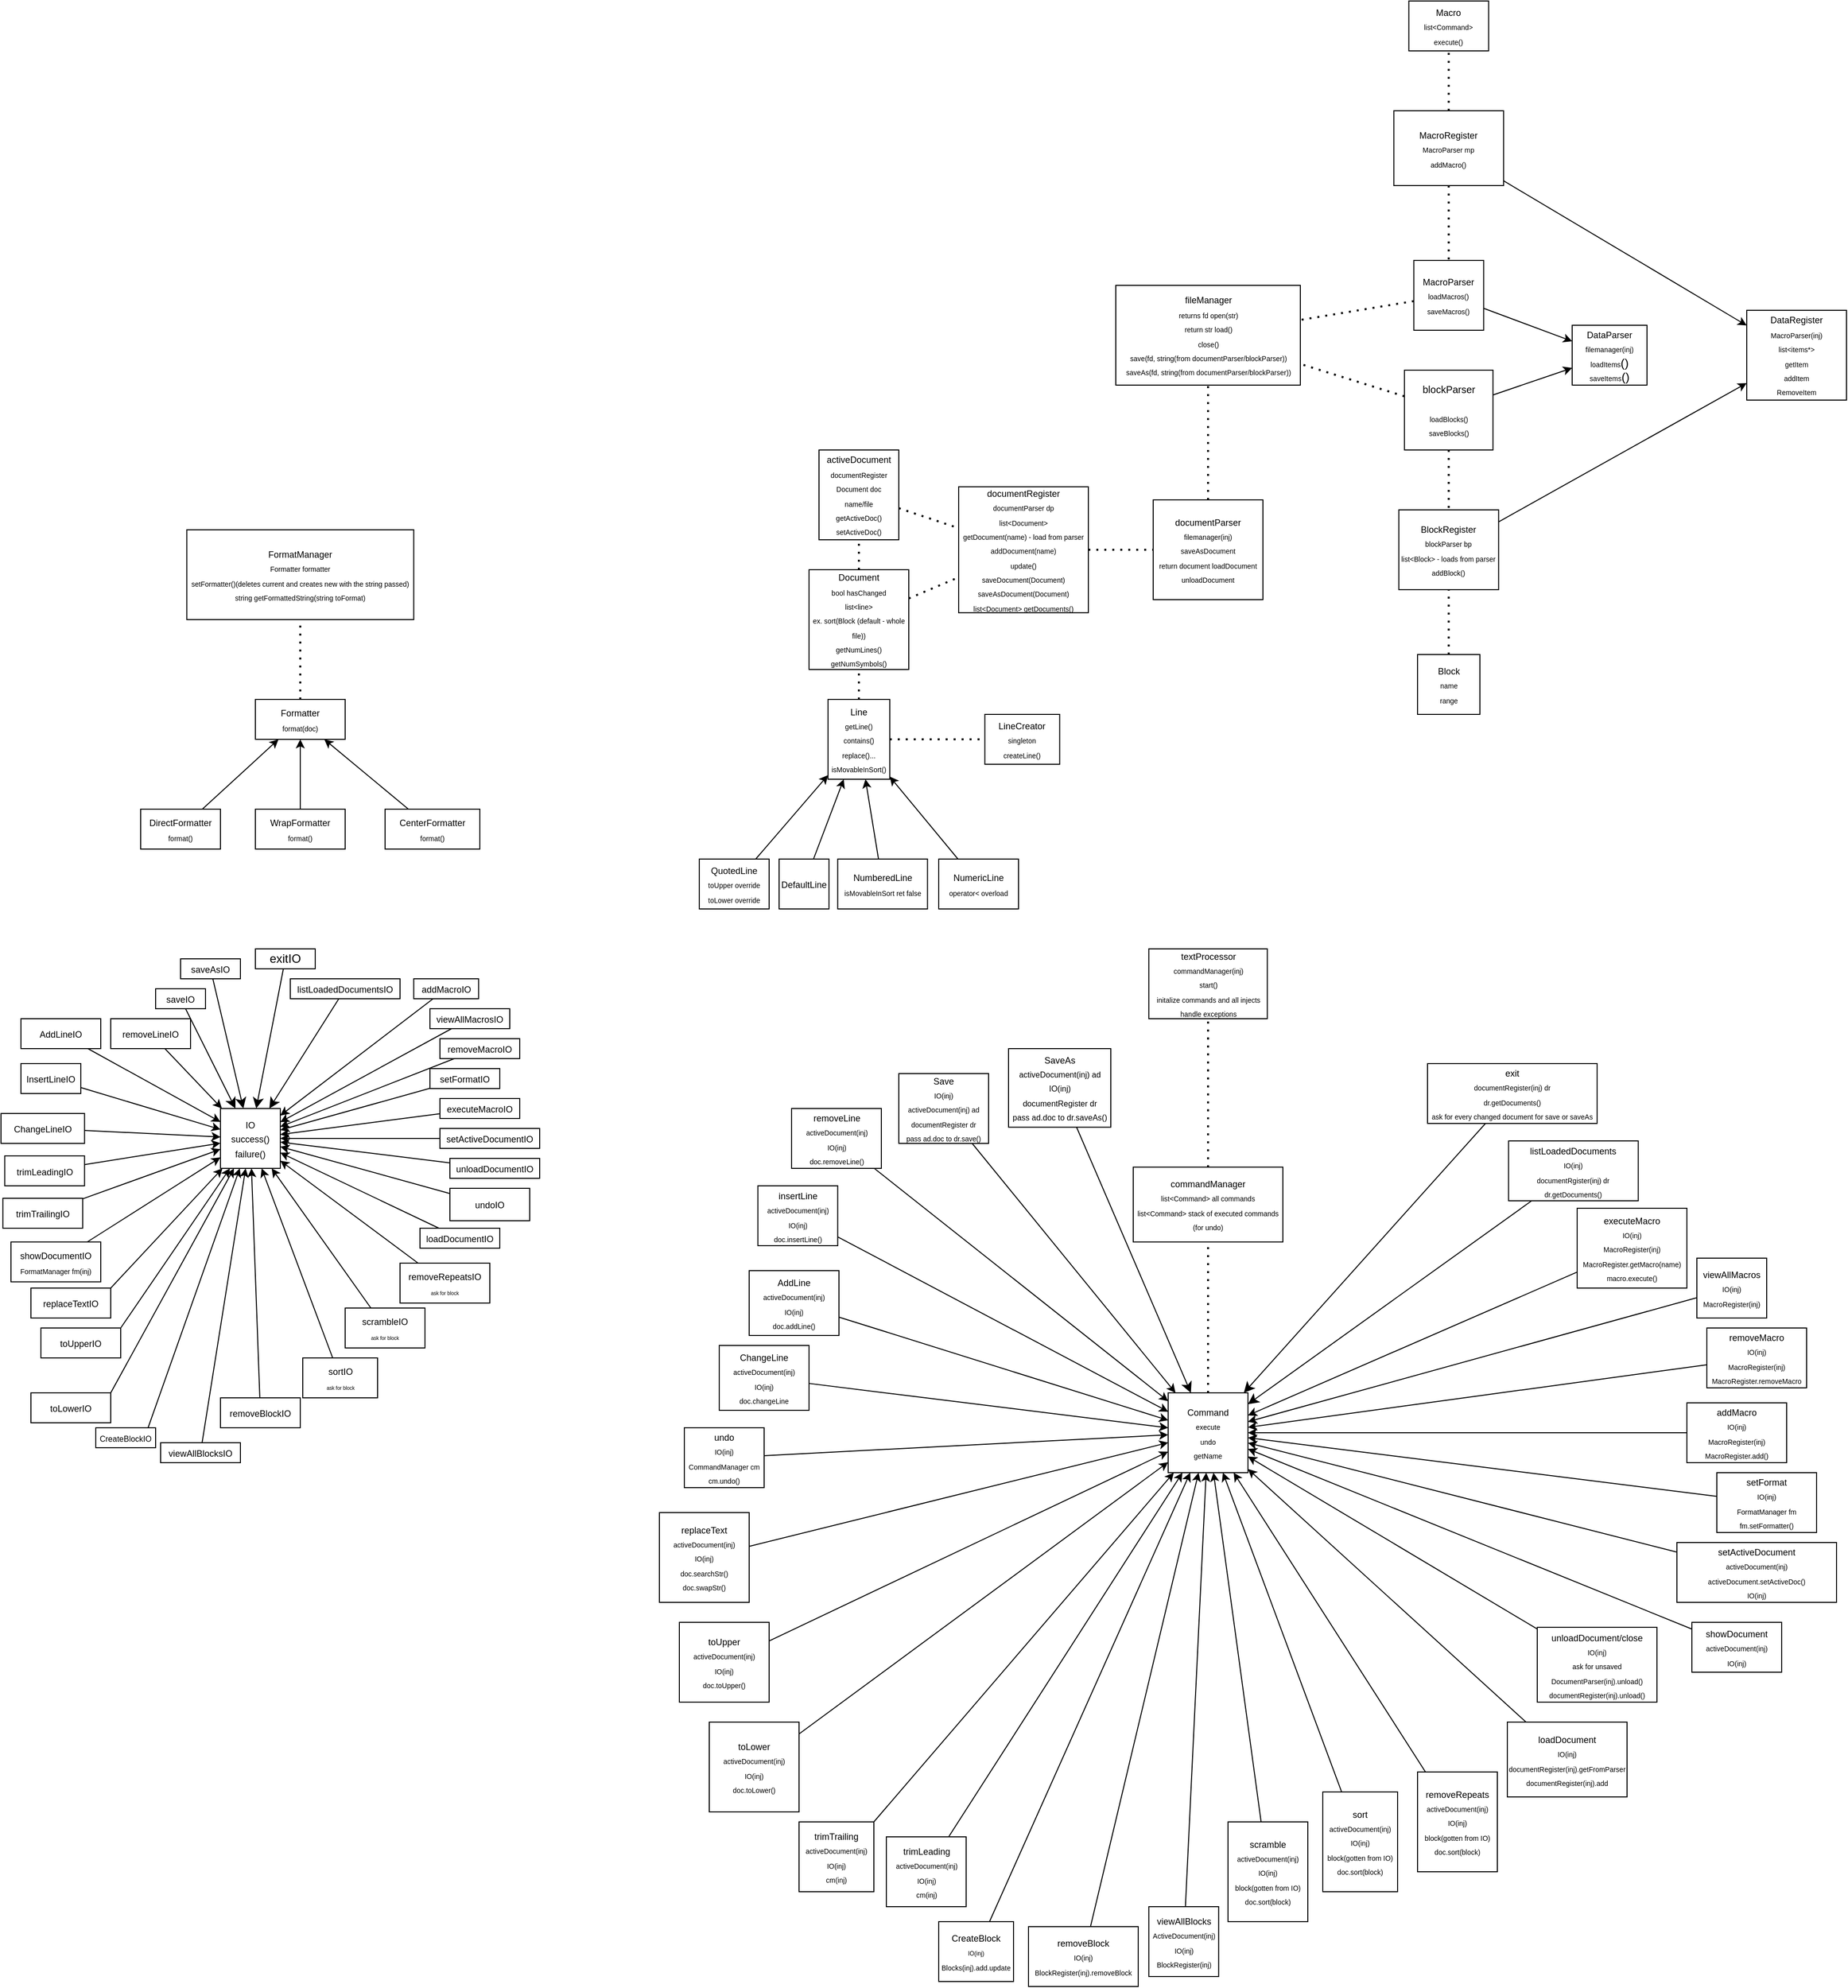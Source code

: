 <mxfile version="27.1.4">
  <diagram name="Page-1" id="WZtxArUw21AEg8nsX3O_">
    <mxGraphModel dx="1750" dy="1648" grid="1" gridSize="10" guides="1" tooltips="1" connect="1" arrows="1" fold="1" page="1" pageScale="1" pageWidth="850" pageHeight="1100" math="0" shadow="0">
      <root>
        <mxCell id="Geku6nf0btogOaxhjyzA-0" />
        <mxCell id="Geku6nf0btogOaxhjyzA-1" parent="Geku6nf0btogOaxhjyzA-0" />
        <mxCell id="yFrAFG5AL53cfiDgzdC0-0" value="&lt;font style=&quot;font-size: 9px;&quot;&gt;Command&lt;/font&gt;&lt;div&gt;&lt;font style=&quot;font-size: 7px;&quot;&gt;execute&lt;/font&gt;&lt;/div&gt;&lt;div&gt;&lt;font style=&quot;font-size: 7px;&quot;&gt;undo&lt;/font&gt;&lt;/div&gt;&lt;div&gt;&lt;font style=&quot;font-size: 7px;&quot;&gt;getName&lt;/font&gt;&lt;/div&gt;" style="whiteSpace=wrap;html=1;aspect=fixed;" parent="Geku6nf0btogOaxhjyzA-1" vertex="1">
          <mxGeometry x="1040" y="315" width="80" height="80" as="geometry" />
        </mxCell>
        <mxCell id="yFrAFG5AL53cfiDgzdC0-1" value="&lt;font style=&quot;font-size: 9px;&quot;&gt;replaceText&lt;/font&gt;&lt;div&gt;&lt;span style=&quot;font-size: 7px;&quot;&gt;activeDocument(inj)&lt;/span&gt;&lt;font size=&quot;1&quot;&gt;&lt;br&gt;&lt;/font&gt;&lt;div&gt;&lt;font style=&quot;&quot;&gt;&lt;font style=&quot;font-size: 7px;&quot;&gt;IO(inj)&lt;/font&gt;&lt;/font&gt;&lt;div&gt;&lt;div&gt;&lt;font style=&quot;font-size: 7px;&quot;&gt;doc.searchStr()&lt;/font&gt;&lt;/div&gt;&lt;div&gt;&lt;font style=&quot;font-size: 7px;&quot;&gt;doc.swapStr()&lt;/font&gt;&lt;/div&gt;&lt;/div&gt;&lt;/div&gt;&lt;/div&gt;" style="rounded=0;whiteSpace=wrap;html=1;" parent="Geku6nf0btogOaxhjyzA-1" vertex="1">
          <mxGeometry x="530" y="435" width="90" height="90" as="geometry" />
        </mxCell>
        <mxCell id="yFrAFG5AL53cfiDgzdC0-2" value="" style="endArrow=classic;html=1;rounded=0;" parent="Geku6nf0btogOaxhjyzA-1" source="yFrAFG5AL53cfiDgzdC0-1" target="yFrAFG5AL53cfiDgzdC0-0" edge="1">
          <mxGeometry width="50" height="50" relative="1" as="geometry">
            <mxPoint x="1000" y="465" as="sourcePoint" />
            <mxPoint x="1050" y="415" as="targetPoint" />
          </mxGeometry>
        </mxCell>
        <mxCell id="yFrAFG5AL53cfiDgzdC0-3" value="&lt;font style=&quot;font-size: 9px;&quot;&gt;Document&lt;/font&gt;&lt;div&gt;&lt;font style=&quot;&quot;&gt;&lt;font style=&quot;font-size: 7px;&quot;&gt;bool hasChanged&lt;/font&gt;&lt;br&gt;&lt;/font&gt;&lt;div&gt;&lt;font style=&quot;font-size: 7px;&quot;&gt;list&amp;lt;line&amp;gt;&lt;/font&gt;&lt;/div&gt;&lt;div&gt;&lt;font style=&quot;font-size: 7px;&quot;&gt;ex. sort(Block (default - whole file))&lt;/font&gt;&lt;/div&gt;&lt;div&gt;&lt;font style=&quot;font-size: 7px;&quot;&gt;getNumLines()&lt;/font&gt;&lt;/div&gt;&lt;div&gt;&lt;font style=&quot;font-size: 7px;&quot;&gt;getNumSymbols()&lt;/font&gt;&lt;/div&gt;&lt;/div&gt;" style="whiteSpace=wrap;html=1;aspect=fixed;" parent="Geku6nf0btogOaxhjyzA-1" vertex="1">
          <mxGeometry x="680" y="-510" width="100" height="100" as="geometry" />
        </mxCell>
        <mxCell id="yFrAFG5AL53cfiDgzdC0-4" value="&lt;font style=&quot;font-size: 9px;&quot;&gt;toUpper&lt;/font&gt;&lt;div&gt;&lt;span style=&quot;font-size: 7px;&quot;&gt;activeDocument(inj)&lt;/span&gt;&lt;font size=&quot;1&quot;&gt;&lt;br&gt;&lt;/font&gt;&lt;div&gt;&lt;span style=&quot;font-size: 7px;&quot;&gt;IO(inj)&lt;/span&gt;&lt;div&gt;&lt;div&gt;&lt;font style=&quot;font-size: 7px;&quot;&gt;doc.toUpper()&lt;/font&gt;&lt;/div&gt;&lt;/div&gt;&lt;/div&gt;&lt;/div&gt;" style="rounded=0;whiteSpace=wrap;html=1;" parent="Geku6nf0btogOaxhjyzA-1" vertex="1">
          <mxGeometry x="550" y="545" width="90" height="80" as="geometry" />
        </mxCell>
        <mxCell id="yFrAFG5AL53cfiDgzdC0-5" value="" style="endArrow=classic;html=1;rounded=0;" parent="Geku6nf0btogOaxhjyzA-1" source="yFrAFG5AL53cfiDgzdC0-4" target="yFrAFG5AL53cfiDgzdC0-0" edge="1">
          <mxGeometry width="50" height="50" relative="1" as="geometry">
            <mxPoint x="1020" y="425" as="sourcePoint" />
            <mxPoint x="1070" y="375" as="targetPoint" />
          </mxGeometry>
        </mxCell>
        <mxCell id="yFrAFG5AL53cfiDgzdC0-6" value="&lt;font style=&quot;font-size: 9px;&quot;&gt;toLower&lt;/font&gt;&lt;div&gt;&lt;span style=&quot;font-size: 7px;&quot;&gt;activeDocument(inj)&lt;/span&gt;&lt;font size=&quot;1&quot;&gt;&lt;br&gt;&lt;/font&gt;&lt;div&gt;&lt;span style=&quot;font-size: 7px;&quot;&gt;IO(inj)&lt;/span&gt;&lt;div&gt;&lt;div&gt;&lt;font style=&quot;font-size: 7px;&quot;&gt;doc.toLower()&lt;/font&gt;&lt;/div&gt;&lt;/div&gt;&lt;/div&gt;&lt;/div&gt;" style="whiteSpace=wrap;html=1;aspect=fixed;" parent="Geku6nf0btogOaxhjyzA-1" vertex="1">
          <mxGeometry x="580" y="645" width="90" height="90" as="geometry" />
        </mxCell>
        <mxCell id="yFrAFG5AL53cfiDgzdC0-7" value="" style="endArrow=classic;html=1;rounded=0;" parent="Geku6nf0btogOaxhjyzA-1" source="yFrAFG5AL53cfiDgzdC0-6" target="yFrAFG5AL53cfiDgzdC0-0" edge="1">
          <mxGeometry width="50" height="50" relative="1" as="geometry">
            <mxPoint x="1020" y="475" as="sourcePoint" />
            <mxPoint x="1070" y="425" as="targetPoint" />
          </mxGeometry>
        </mxCell>
        <mxCell id="yFrAFG5AL53cfiDgzdC0-8" value="&lt;font style=&quot;font-size: 9px;&quot;&gt;IO&lt;/font&gt;&lt;div&gt;&lt;font style=&quot;font-size: 9px;&quot;&gt;success()&lt;/font&gt;&lt;/div&gt;&lt;div&gt;&lt;font style=&quot;font-size: 9px;&quot;&gt;failure()&lt;/font&gt;&lt;/div&gt;" style="whiteSpace=wrap;html=1;aspect=fixed;" parent="Geku6nf0btogOaxhjyzA-1" vertex="1">
          <mxGeometry x="90" y="30" width="60" height="60" as="geometry" />
        </mxCell>
        <mxCell id="yFrAFG5AL53cfiDgzdC0-9" value="&lt;span style=&quot;font-size: 9px;&quot;&gt;replaceTextIO&lt;/span&gt;" style="rounded=0;whiteSpace=wrap;html=1;" parent="Geku6nf0btogOaxhjyzA-1" vertex="1">
          <mxGeometry x="-100" y="210" width="80" height="30" as="geometry" />
        </mxCell>
        <mxCell id="yFrAFG5AL53cfiDgzdC0-10" value="" style="endArrow=classic;html=1;rounded=0;exitX=1;exitY=0;exitDx=0;exitDy=0;" parent="Geku6nf0btogOaxhjyzA-1" source="yFrAFG5AL53cfiDgzdC0-9" target="yFrAFG5AL53cfiDgzdC0-8" edge="1">
          <mxGeometry width="50" height="50" relative="1" as="geometry">
            <mxPoint x="-100" y="100" as="sourcePoint" />
            <mxPoint x="-50" y="50" as="targetPoint" />
          </mxGeometry>
        </mxCell>
        <mxCell id="yFrAFG5AL53cfiDgzdC0-11" value="&lt;font style=&quot;font-size: 9px;&quot;&gt;toUpperIO&lt;/font&gt;" style="rounded=0;whiteSpace=wrap;html=1;" parent="Geku6nf0btogOaxhjyzA-1" vertex="1">
          <mxGeometry x="-90" y="250" width="80" height="30" as="geometry" />
        </mxCell>
        <mxCell id="yFrAFG5AL53cfiDgzdC0-12" value="" style="endArrow=classic;html=1;rounded=0;exitX=1;exitY=0;exitDx=0;exitDy=0;" parent="Geku6nf0btogOaxhjyzA-1" source="yFrAFG5AL53cfiDgzdC0-11" target="yFrAFG5AL53cfiDgzdC0-8" edge="1">
          <mxGeometry width="50" height="50" relative="1" as="geometry">
            <mxPoint x="-100" y="100" as="sourcePoint" />
            <mxPoint x="-50" y="50" as="targetPoint" />
          </mxGeometry>
        </mxCell>
        <mxCell id="yFrAFG5AL53cfiDgzdC0-13" value="&lt;font style=&quot;font-size: 9px;&quot;&gt;toLowerIO&lt;/font&gt;" style="rounded=0;whiteSpace=wrap;html=1;" parent="Geku6nf0btogOaxhjyzA-1" vertex="1">
          <mxGeometry x="-100" y="315" width="80" height="30" as="geometry" />
        </mxCell>
        <mxCell id="yFrAFG5AL53cfiDgzdC0-15" value="&lt;font style=&quot;font-size: 9px;&quot;&gt;trimLeading&lt;/font&gt;&lt;div&gt;&lt;span style=&quot;font-size: 7px;&quot;&gt;activeDocument(inj)&lt;/span&gt;&lt;font size=&quot;1&quot;&gt;&lt;br&gt;&lt;/font&gt;&lt;div&gt;&lt;font style=&quot;font-size: 7px;&quot;&gt;IO(inj)&lt;/font&gt;&lt;/div&gt;&lt;div&gt;&lt;font style=&quot;font-size: 7px;&quot;&gt;cm(inj)&lt;/font&gt;&lt;/div&gt;&lt;/div&gt;" style="rounded=0;whiteSpace=wrap;html=1;" parent="Geku6nf0btogOaxhjyzA-1" vertex="1">
          <mxGeometry x="757.5" y="760" width="80" height="70" as="geometry" />
        </mxCell>
        <mxCell id="yFrAFG5AL53cfiDgzdC0-16" value="" style="endArrow=classic;html=1;rounded=0;" parent="Geku6nf0btogOaxhjyzA-1" source="yFrAFG5AL53cfiDgzdC0-15" target="yFrAFG5AL53cfiDgzdC0-0" edge="1">
          <mxGeometry width="50" height="50" relative="1" as="geometry">
            <mxPoint x="1080" y="615" as="sourcePoint" />
            <mxPoint x="1130" y="565" as="targetPoint" />
          </mxGeometry>
        </mxCell>
        <mxCell id="yFrAFG5AL53cfiDgzdC0-17" value="&lt;font style=&quot;font-size: 9px;&quot;&gt;trimTrailing&lt;/font&gt;&lt;div&gt;&lt;span style=&quot;font-size: 7px;&quot;&gt;activeDocument(inj)&lt;/span&gt;&lt;font size=&quot;1&quot;&gt;&lt;br&gt;&lt;/font&gt;&lt;div&gt;&lt;font style=&quot;font-size: 7px;&quot;&gt;IO(inj)&lt;/font&gt;&lt;/div&gt;&lt;div&gt;&lt;font style=&quot;font-size: 7px;&quot;&gt;cm(inj)&lt;/font&gt;&lt;/div&gt;&lt;/div&gt;" style="rounded=0;whiteSpace=wrap;html=1;" parent="Geku6nf0btogOaxhjyzA-1" vertex="1">
          <mxGeometry x="670" y="745" width="75" height="70" as="geometry" />
        </mxCell>
        <mxCell id="yFrAFG5AL53cfiDgzdC0-18" value="" style="endArrow=classic;html=1;rounded=0;exitX=1;exitY=0;exitDx=0;exitDy=0;" parent="Geku6nf0btogOaxhjyzA-1" source="yFrAFG5AL53cfiDgzdC0-17" target="yFrAFG5AL53cfiDgzdC0-0" edge="1">
          <mxGeometry width="50" height="50" relative="1" as="geometry">
            <mxPoint x="1080" y="525" as="sourcePoint" />
            <mxPoint x="1130" y="475" as="targetPoint" />
          </mxGeometry>
        </mxCell>
        <mxCell id="yFrAFG5AL53cfiDgzdC0-19" value="&lt;font style=&quot;font-size: 9px;&quot;&gt;trimTrailingIO&lt;/font&gt;" style="rounded=0;whiteSpace=wrap;html=1;" parent="Geku6nf0btogOaxhjyzA-1" vertex="1">
          <mxGeometry x="-128.12" y="120" width="80" height="30" as="geometry" />
        </mxCell>
        <mxCell id="yFrAFG5AL53cfiDgzdC0-20" value="&lt;font style=&quot;font-size: 9px;&quot;&gt;trimLeadingIO&lt;/font&gt;" style="rounded=0;whiteSpace=wrap;html=1;" parent="Geku6nf0btogOaxhjyzA-1" vertex="1">
          <mxGeometry x="-126.25" y="77.5" width="80" height="30" as="geometry" />
        </mxCell>
        <mxCell id="yFrAFG5AL53cfiDgzdC0-21" value="" style="endArrow=classic;html=1;rounded=0;" parent="Geku6nf0btogOaxhjyzA-1" source="yFrAFG5AL53cfiDgzdC0-20" target="yFrAFG5AL53cfiDgzdC0-8" edge="1">
          <mxGeometry width="50" height="50" relative="1" as="geometry">
            <mxPoint x="-160" y="160" as="sourcePoint" />
            <mxPoint x="-110" y="110" as="targetPoint" />
          </mxGeometry>
        </mxCell>
        <mxCell id="yFrAFG5AL53cfiDgzdC0-22" value="" style="endArrow=classic;html=1;rounded=0;" parent="Geku6nf0btogOaxhjyzA-1" source="yFrAFG5AL53cfiDgzdC0-19" target="yFrAFG5AL53cfiDgzdC0-8" edge="1">
          <mxGeometry width="50" height="50" relative="1" as="geometry">
            <mxPoint x="-160" y="160" as="sourcePoint" />
            <mxPoint x="-110" y="110" as="targetPoint" />
          </mxGeometry>
        </mxCell>
        <mxCell id="yFrAFG5AL53cfiDgzdC0-23" value="&lt;div&gt;&lt;span style=&quot;font-size: 9px; background-color: transparent; color: light-dark(rgb(0, 0, 0), rgb(255, 255, 255));&quot;&gt;CreateBlock&lt;/span&gt;&lt;/div&gt;&lt;div&gt;&lt;font style=&quot;&quot;&gt;&lt;font style=&quot;font-size: 6px;&quot;&gt;IO(inj)&lt;/font&gt;&lt;/font&gt;&lt;/div&gt;&lt;div&gt;&lt;font style=&quot;font-size: 7px;&quot;&gt;Blocks(inj).add.update&lt;/font&gt;&lt;/div&gt;" style="rounded=0;whiteSpace=wrap;html=1;" parent="Geku6nf0btogOaxhjyzA-1" vertex="1">
          <mxGeometry x="810" y="845" width="75" height="60" as="geometry" />
        </mxCell>
        <mxCell id="yFrAFG5AL53cfiDgzdC0-24" value="&lt;font style=&quot;font-size: 9px;&quot;&gt;Block&lt;/font&gt;&lt;div&gt;&lt;font style=&quot;font-size: 7px;&quot;&gt;&lt;font style=&quot;&quot;&gt;name&lt;/font&gt;&lt;br&gt;&lt;/font&gt;&lt;div&gt;&lt;font style=&quot;font-size: 7px;&quot;&gt;range&lt;/font&gt;&lt;/div&gt;&lt;/div&gt;" style="rounded=0;whiteSpace=wrap;html=1;" parent="Geku6nf0btogOaxhjyzA-1" vertex="1">
          <mxGeometry x="1289.99" y="-425" width="62.5" height="60" as="geometry" />
        </mxCell>
        <mxCell id="yFrAFG5AL53cfiDgzdC0-25" value="&lt;font style=&quot;font-size: 9px;&quot;&gt;BlockRegister&lt;/font&gt;&lt;div&gt;&lt;font style=&quot;font-size: 7px;&quot;&gt;blockParser bp&lt;br&gt;&lt;/font&gt;&lt;div&gt;&lt;font style=&quot;font-size: 7px;&quot;&gt;list&amp;lt;Block&amp;gt; - loads from parser&lt;/font&gt;&lt;/div&gt;&lt;div&gt;&lt;font style=&quot;font-size: 7px;&quot;&gt;addBlock()&lt;/font&gt;&lt;/div&gt;&lt;/div&gt;" style="rounded=0;whiteSpace=wrap;html=1;" parent="Geku6nf0btogOaxhjyzA-1" vertex="1">
          <mxGeometry x="1271.26" y="-569.99" width="100" height="80" as="geometry" />
        </mxCell>
        <mxCell id="yFrAFG5AL53cfiDgzdC0-27" value="" style="endArrow=classic;html=1;rounded=0;exitX=0.867;exitY=0.058;exitDx=0;exitDy=0;exitPerimeter=0;" parent="Geku6nf0btogOaxhjyzA-1" source="yFrAFG5AL53cfiDgzdC0-26" target="yFrAFG5AL53cfiDgzdC0-8" edge="1">
          <mxGeometry width="50" height="50" relative="1" as="geometry">
            <mxPoint x="145" y="50" as="sourcePoint" />
            <mxPoint x="195" as="targetPoint" />
          </mxGeometry>
        </mxCell>
        <mxCell id="yFrAFG5AL53cfiDgzdC0-28" value="&lt;font style=&quot;font-size: 10px;&quot;&gt;blockParser&lt;/font&gt;&lt;div&gt;&lt;br&gt;&lt;div&gt;&lt;div&gt;&lt;font style=&quot;font-size: 7px;&quot;&gt;loadBlocks()&lt;/font&gt;&lt;/div&gt;&lt;div&gt;&lt;font style=&quot;font-size: 7px;&quot;&gt;saveBlocks()&lt;/font&gt;&lt;/div&gt;&lt;/div&gt;&lt;/div&gt;" style="rounded=0;whiteSpace=wrap;html=1;" parent="Geku6nf0btogOaxhjyzA-1" vertex="1">
          <mxGeometry x="1276.87" y="-710" width="88.75" height="80" as="geometry" />
        </mxCell>
        <mxCell id="yFrAFG5AL53cfiDgzdC0-29" value="" style="endArrow=none;dashed=1;html=1;dashPattern=1 3;strokeWidth=2;rounded=0;" parent="Geku6nf0btogOaxhjyzA-1" source="yFrAFG5AL53cfiDgzdC0-28" target="yFrAFG5AL53cfiDgzdC0-25" edge="1">
          <mxGeometry width="50" height="50" relative="1" as="geometry">
            <mxPoint x="1088.75" y="-30" as="sourcePoint" />
            <mxPoint x="1138.75" y="-80" as="targetPoint" />
          </mxGeometry>
        </mxCell>
        <mxCell id="yFrAFG5AL53cfiDgzdC0-30" value="" style="endArrow=none;dashed=1;html=1;dashPattern=1 3;strokeWidth=2;rounded=0;" parent="Geku6nf0btogOaxhjyzA-1" source="yFrAFG5AL53cfiDgzdC0-0" target="yFrAFG5AL53cfiDgzdC0-66" edge="1">
          <mxGeometry width="50" height="50" relative="1" as="geometry">
            <mxPoint x="510" y="145" as="sourcePoint" />
            <mxPoint x="1080" y="265" as="targetPoint" />
          </mxGeometry>
        </mxCell>
        <mxCell id="yFrAFG5AL53cfiDgzdC0-31" value="" style="endArrow=classic;html=1;rounded=0;" parent="Geku6nf0btogOaxhjyzA-1" source="yFrAFG5AL53cfiDgzdC0-23" target="yFrAFG5AL53cfiDgzdC0-0" edge="1">
          <mxGeometry width="50" height="50" relative="1" as="geometry">
            <mxPoint x="1260" y="585" as="sourcePoint" />
            <mxPoint x="1310" y="535" as="targetPoint" />
          </mxGeometry>
        </mxCell>
        <mxCell id="yFrAFG5AL53cfiDgzdC0-32" value="&lt;font style=&quot;font-size: 9px;&quot;&gt;sort&lt;/font&gt;&lt;div&gt;&lt;span style=&quot;font-size: 7px;&quot;&gt;activeDocument(inj)&lt;/span&gt;&lt;font size=&quot;1&quot;&gt;&lt;br&gt;&lt;/font&gt;&lt;div&gt;&lt;font style=&quot;font-size: 7px;&quot;&gt;IO(inj)&lt;/font&gt;&lt;/div&gt;&lt;div&gt;&lt;font style=&quot;font-size: 7px;&quot;&gt;block(gotten from IO)&lt;/font&gt;&lt;/div&gt;&lt;div&gt;&lt;font style=&quot;font-size: 7px;&quot;&gt;doc.sort(block)&lt;/font&gt;&lt;/div&gt;&lt;/div&gt;" style="rounded=0;whiteSpace=wrap;html=1;" parent="Geku6nf0btogOaxhjyzA-1" vertex="1">
          <mxGeometry x="1195" y="715" width="75" height="100" as="geometry" />
        </mxCell>
        <mxCell id="yFrAFG5AL53cfiDgzdC0-33" value="" style="endArrow=classic;html=1;rounded=0;" parent="Geku6nf0btogOaxhjyzA-1" source="yFrAFG5AL53cfiDgzdC0-32" target="yFrAFG5AL53cfiDgzdC0-0" edge="1">
          <mxGeometry width="50" height="50" relative="1" as="geometry">
            <mxPoint x="1220" y="655" as="sourcePoint" />
            <mxPoint x="1270" y="605" as="targetPoint" />
          </mxGeometry>
        </mxCell>
        <mxCell id="yFrAFG5AL53cfiDgzdC0-34" value="&lt;font style=&quot;font-size: 9px;&quot;&gt;sortIO&lt;/font&gt;&lt;div&gt;&lt;div&gt;&lt;font style=&quot;font-size: 5px;&quot;&gt;ask for block&lt;/font&gt;&lt;/div&gt;&lt;/div&gt;" style="rounded=0;whiteSpace=wrap;html=1;" parent="Geku6nf0btogOaxhjyzA-1" vertex="1">
          <mxGeometry x="172.5" y="280" width="75" height="40" as="geometry" />
        </mxCell>
        <mxCell id="yFrAFG5AL53cfiDgzdC0-35" value="" style="endArrow=classic;html=1;rounded=0;" parent="Geku6nf0btogOaxhjyzA-1" source="yFrAFG5AL53cfiDgzdC0-34" target="yFrAFG5AL53cfiDgzdC0-8" edge="1">
          <mxGeometry width="50" height="50" relative="1" as="geometry">
            <mxPoint x="255" y="140" as="sourcePoint" />
            <mxPoint x="305" y="90" as="targetPoint" />
          </mxGeometry>
        </mxCell>
        <mxCell id="yFrAFG5AL53cfiDgzdC0-36" value="&lt;font style=&quot;font-size: 9px;&quot;&gt;scramble&lt;/font&gt;&lt;div&gt;&lt;span style=&quot;font-size: 7px;&quot;&gt;activeDocument(inj)&lt;/span&gt;&lt;font size=&quot;1&quot;&gt;&lt;br&gt;&lt;/font&gt;&lt;div&gt;&lt;font style=&quot;font-size: 7px;&quot;&gt;IO(inj)&lt;/font&gt;&lt;/div&gt;&lt;div&gt;&lt;font style=&quot;font-size: 7px;&quot;&gt;block(gotten from IO)&lt;/font&gt;&lt;/div&gt;&lt;div&gt;&lt;font style=&quot;font-size: 7px;&quot;&gt;doc.sort(block)&lt;/font&gt;&lt;/div&gt;&lt;/div&gt;" style="rounded=0;whiteSpace=wrap;html=1;" parent="Geku6nf0btogOaxhjyzA-1" vertex="1">
          <mxGeometry x="1100" y="745" width="80" height="100" as="geometry" />
        </mxCell>
        <mxCell id="yFrAFG5AL53cfiDgzdC0-37" value="" style="endArrow=classic;html=1;rounded=0;" parent="Geku6nf0btogOaxhjyzA-1" source="yFrAFG5AL53cfiDgzdC0-36" target="yFrAFG5AL53cfiDgzdC0-0" edge="1">
          <mxGeometry width="50" height="50" relative="1" as="geometry">
            <mxPoint x="1190" y="625" as="sourcePoint" />
            <mxPoint x="1240" y="575" as="targetPoint" />
          </mxGeometry>
        </mxCell>
        <mxCell id="yFrAFG5AL53cfiDgzdC0-38" value="&lt;font style=&quot;font-size: 9px;&quot;&gt;removeRepeats&lt;/font&gt;&lt;div&gt;&lt;span style=&quot;font-size: 7px;&quot;&gt;activeDocument(inj)&lt;/span&gt;&lt;font size=&quot;1&quot;&gt;&lt;br&gt;&lt;/font&gt;&lt;div&gt;&lt;font style=&quot;font-size: 7px;&quot;&gt;IO(inj)&lt;/font&gt;&lt;/div&gt;&lt;div&gt;&lt;font style=&quot;font-size: 7px;&quot;&gt;block(gotten from IO)&lt;/font&gt;&lt;/div&gt;&lt;div&gt;&lt;font style=&quot;font-size: 7px;&quot;&gt;doc.sort(block)&lt;/font&gt;&lt;/div&gt;&lt;/div&gt;" style="rounded=0;whiteSpace=wrap;html=1;" parent="Geku6nf0btogOaxhjyzA-1" vertex="1">
          <mxGeometry x="1290" y="695" width="80" height="100" as="geometry" />
        </mxCell>
        <mxCell id="yFrAFG5AL53cfiDgzdC0-39" value="" style="endArrow=classic;html=1;rounded=0;" parent="Geku6nf0btogOaxhjyzA-1" source="yFrAFG5AL53cfiDgzdC0-38" target="yFrAFG5AL53cfiDgzdC0-0" edge="1">
          <mxGeometry width="50" height="50" relative="1" as="geometry">
            <mxPoint x="1220" y="675" as="sourcePoint" />
            <mxPoint x="1270" y="625" as="targetPoint" />
          </mxGeometry>
        </mxCell>
        <mxCell id="yFrAFG5AL53cfiDgzdC0-40" value="&lt;font style=&quot;font-size: 9px;&quot;&gt;scrambleIO&lt;/font&gt;&lt;div&gt;&lt;div&gt;&lt;font style=&quot;font-size: 5px;&quot;&gt;ask for block&lt;/font&gt;&lt;/div&gt;&lt;/div&gt;" style="rounded=0;whiteSpace=wrap;html=1;" parent="Geku6nf0btogOaxhjyzA-1" vertex="1">
          <mxGeometry x="215" y="230" width="80" height="40" as="geometry" />
        </mxCell>
        <mxCell id="yFrAFG5AL53cfiDgzdC0-41" value="" style="endArrow=classic;html=1;rounded=0;" parent="Geku6nf0btogOaxhjyzA-1" source="yFrAFG5AL53cfiDgzdC0-40" target="yFrAFG5AL53cfiDgzdC0-8" edge="1">
          <mxGeometry width="50" height="50" relative="1" as="geometry">
            <mxPoint x="270" y="70" as="sourcePoint" />
            <mxPoint x="320" y="20" as="targetPoint" />
          </mxGeometry>
        </mxCell>
        <mxCell id="yFrAFG5AL53cfiDgzdC0-42" value="&lt;font style=&quot;font-size: 9px;&quot;&gt;removeRepeatsIO&lt;/font&gt;&lt;div&gt;&lt;div&gt;&lt;font style=&quot;font-size: 5px;&quot;&gt;ask for block&lt;/font&gt;&lt;/div&gt;&lt;/div&gt;" style="rounded=0;whiteSpace=wrap;html=1;" parent="Geku6nf0btogOaxhjyzA-1" vertex="1">
          <mxGeometry x="270" y="185" width="90" height="40" as="geometry" />
        </mxCell>
        <mxCell id="yFrAFG5AL53cfiDgzdC0-43" value="" style="endArrow=classic;html=1;rounded=0;" parent="Geku6nf0btogOaxhjyzA-1" source="yFrAFG5AL53cfiDgzdC0-42" target="yFrAFG5AL53cfiDgzdC0-8" edge="1">
          <mxGeometry width="50" height="50" relative="1" as="geometry">
            <mxPoint x="310" y="80" as="sourcePoint" />
            <mxPoint x="360" y="30" as="targetPoint" />
          </mxGeometry>
        </mxCell>
        <mxCell id="yFrAFG5AL53cfiDgzdC0-44" style="edgeStyle=none;curved=1;rounded=0;orthogonalLoop=1;jettySize=auto;html=1;fontSize=12;startSize=8;endSize=8;entryX=0.5;entryY=1;entryDx=0;entryDy=0;" parent="Geku6nf0btogOaxhjyzA-1" source="yFrAFG5AL53cfiDgzdC0-45" target="yFrAFG5AL53cfiDgzdC0-45" edge="1">
          <mxGeometry relative="1" as="geometry">
            <mxPoint x="895" y="-460" as="targetPoint" />
          </mxGeometry>
        </mxCell>
        <mxCell id="yFrAFG5AL53cfiDgzdC0-45" value="&lt;font style=&quot;font-size: 9px;&quot;&gt;documentRegister&lt;/font&gt;&lt;div&gt;&lt;font style=&quot;&quot;&gt;&lt;font style=&quot;font-size: 7px;&quot;&gt;documentParser dp&lt;/font&gt;&lt;br&gt;&lt;/font&gt;&lt;div&gt;&lt;font style=&quot;font-size: 7px;&quot;&gt;list&amp;lt;Document&amp;gt;&lt;/font&gt;&lt;/div&gt;&lt;div&gt;&lt;font style=&quot;font-size: 7px;&quot;&gt;getDocument(name) - load from parser&lt;/font&gt;&lt;/div&gt;&lt;div&gt;&lt;font style=&quot;font-size: 7px;&quot;&gt;addDocument(name)&lt;/font&gt;&lt;/div&gt;&lt;div&gt;&lt;font style=&quot;font-size: 7px;&quot;&gt;update()&lt;/font&gt;&lt;/div&gt;&lt;/div&gt;&lt;div&gt;&lt;font style=&quot;font-size: 7px;&quot;&gt;saveDocument(Document)&lt;/font&gt;&lt;/div&gt;&lt;div&gt;&lt;font style=&quot;font-size: 7px;&quot;&gt;saveAsDocument(Document)&lt;/font&gt;&lt;/div&gt;&lt;div&gt;&lt;font style=&quot;font-size: 7px;&quot;&gt;list&amp;lt;Document&amp;gt; getDocuments()&lt;/font&gt;&lt;/div&gt;" style="rounded=0;whiteSpace=wrap;html=1;" parent="Geku6nf0btogOaxhjyzA-1" vertex="1">
          <mxGeometry x="830" y="-593.12" width="130" height="126.25" as="geometry" />
        </mxCell>
        <mxCell id="yFrAFG5AL53cfiDgzdC0-46" value="&lt;font style=&quot;font-size: 9px;&quot;&gt;loadDocument&lt;/font&gt;&lt;div&gt;&lt;font style=&quot;font-size: 7px;&quot;&gt;IO(inj)&lt;/font&gt;&lt;/div&gt;&lt;div&gt;&lt;font style=&quot;font-size: 7px;&quot;&gt;documentRegister(inj).getFromParser&lt;/font&gt;&lt;/div&gt;&lt;div&gt;&lt;font style=&quot;font-size: 7px;&quot;&gt;documentRegister(inj).add&lt;/font&gt;&lt;/div&gt;" style="rounded=0;whiteSpace=wrap;html=1;" parent="Geku6nf0btogOaxhjyzA-1" vertex="1">
          <mxGeometry x="1380" y="645" width="120" height="75" as="geometry" />
        </mxCell>
        <mxCell id="yFrAFG5AL53cfiDgzdC0-47" value="&lt;font style=&quot;font-size: 9px;&quot;&gt;activeDocument&lt;/font&gt;&lt;div&gt;&lt;font style=&quot;font-size: 7px;&quot;&gt;documentRegister&lt;/font&gt;&lt;/div&gt;&lt;div&gt;&lt;font style=&quot;font-size: 7px;&quot;&gt;Document doc&lt;br&gt;&lt;/font&gt;&lt;div&gt;&lt;font style=&quot;font-size: 7px;&quot;&gt;name/file&lt;/font&gt;&lt;/div&gt;&lt;/div&gt;&lt;div&gt;&lt;font style=&quot;font-size: 7px;&quot;&gt;getActiveDoc()&lt;/font&gt;&lt;/div&gt;&lt;div&gt;&lt;font style=&quot;font-size: 7px;&quot;&gt;setActiveDoc()&lt;/font&gt;&lt;/div&gt;" style="rounded=0;whiteSpace=wrap;html=1;" parent="Geku6nf0btogOaxhjyzA-1" vertex="1">
          <mxGeometry x="690" y="-630" width="80" height="90" as="geometry" />
        </mxCell>
        <mxCell id="yFrAFG5AL53cfiDgzdC0-48" value="&lt;font style=&quot;font-size: 9px;&quot;&gt;setActiveDocument&lt;/font&gt;&lt;div&gt;&lt;font style=&quot;font-size: 7px;&quot;&gt;activeDocument(inj)&lt;br&gt;&lt;/font&gt;&lt;div&gt;&lt;font style=&quot;font-size: 7px;&quot;&gt;activeDocument.setActiveDoc()&lt;br&gt;&lt;/font&gt;&lt;div&gt;&lt;font style=&quot;font-size: 7px;&quot;&gt;IO(inj)&lt;/font&gt;&lt;/div&gt;&lt;/div&gt;&lt;/div&gt;" style="rounded=0;whiteSpace=wrap;html=1;" parent="Geku6nf0btogOaxhjyzA-1" vertex="1">
          <mxGeometry x="1550" y="465" width="160" height="60" as="geometry" />
        </mxCell>
        <mxCell id="yFrAFG5AL53cfiDgzdC0-49" value="" style="endArrow=classic;html=1;rounded=0;" parent="Geku6nf0btogOaxhjyzA-1" source="yFrAFG5AL53cfiDgzdC0-48" target="yFrAFG5AL53cfiDgzdC0-0" edge="1">
          <mxGeometry width="50" height="50" relative="1" as="geometry">
            <mxPoint x="1440" y="555" as="sourcePoint" />
            <mxPoint x="1490" y="505" as="targetPoint" />
          </mxGeometry>
        </mxCell>
        <mxCell id="yFrAFG5AL53cfiDgzdC0-50" value="" style="endArrow=none;dashed=1;html=1;dashPattern=1 3;strokeWidth=2;rounded=0;" parent="Geku6nf0btogOaxhjyzA-1" source="yFrAFG5AL53cfiDgzdC0-3" target="yFrAFG5AL53cfiDgzdC0-47" edge="1">
          <mxGeometry width="50" height="50" relative="1" as="geometry">
            <mxPoint x="790" y="-460" as="sourcePoint" />
            <mxPoint x="840" y="-510" as="targetPoint" />
          </mxGeometry>
        </mxCell>
        <mxCell id="yFrAFG5AL53cfiDgzdC0-51" value="" style="endArrow=none;dashed=1;html=1;dashPattern=1 3;strokeWidth=2;rounded=0;" parent="Geku6nf0btogOaxhjyzA-1" source="yFrAFG5AL53cfiDgzdC0-3" target="yFrAFG5AL53cfiDgzdC0-45" edge="1">
          <mxGeometry width="50" height="50" relative="1" as="geometry">
            <mxPoint x="790" y="-460" as="sourcePoint" />
            <mxPoint x="840" y="-510" as="targetPoint" />
          </mxGeometry>
        </mxCell>
        <mxCell id="yFrAFG5AL53cfiDgzdC0-52" value="&lt;font style=&quot;font-size: 9px;&quot;&gt;fileManager&lt;/font&gt;&lt;div&gt;&lt;div&gt;&lt;font style=&quot;font-size: 7px;&quot;&gt;returns fd open(str)&lt;/font&gt;&lt;/div&gt;&lt;div&gt;&lt;font style=&quot;font-size: 7px;&quot;&gt;return str load()&lt;/font&gt;&lt;/div&gt;&lt;div&gt;&lt;font style=&quot;font-size: 7px;&quot;&gt;close()&lt;/font&gt;&lt;/div&gt;&lt;div&gt;&lt;font style=&quot;font-size: 7px;&quot;&gt;save(fd, string(from documentParser/blockParser))&lt;/font&gt;&lt;/div&gt;&lt;div&gt;&lt;font style=&quot;font-size: 7px;&quot;&gt;saveAs(fd,&amp;nbsp;&lt;span style=&quot;background-color: transparent; color: light-dark(rgb(0, 0, 0), rgb(255, 255, 255));&quot;&gt;string(from documentParser/blockParser)&lt;/span&gt;&lt;span style=&quot;background-color: transparent; color: light-dark(rgb(0, 0, 0), rgb(255, 255, 255));&quot;&gt;)&lt;/span&gt;&lt;/font&gt;&lt;/div&gt;&lt;/div&gt;" style="rounded=0;whiteSpace=wrap;html=1;" parent="Geku6nf0btogOaxhjyzA-1" vertex="1">
          <mxGeometry x="987.5" y="-795" width="185" height="100" as="geometry" />
        </mxCell>
        <mxCell id="yFrAFG5AL53cfiDgzdC0-53" value="&lt;font style=&quot;font-size: 9px;&quot;&gt;documentParser&lt;/font&gt;&lt;div&gt;&lt;font style=&quot;font-size: 7px;&quot;&gt;filemanager(inj)&lt;/font&gt;&lt;/div&gt;&lt;div&gt;&lt;font style=&quot;font-size: 7px;&quot;&gt;saveAsDocument&lt;/font&gt;&lt;/div&gt;&lt;div&gt;&lt;font style=&quot;font-size: 7px;&quot;&gt;return document loadDocument&lt;/font&gt;&lt;/div&gt;&lt;div&gt;&lt;font style=&quot;font-size: 7px;&quot;&gt;unloadDocument&lt;/font&gt;&lt;/div&gt;" style="rounded=0;whiteSpace=wrap;html=1;" parent="Geku6nf0btogOaxhjyzA-1" vertex="1">
          <mxGeometry x="1025" y="-580" width="110" height="100" as="geometry" />
        </mxCell>
        <mxCell id="yFrAFG5AL53cfiDgzdC0-54" value="" style="endArrow=none;dashed=1;html=1;dashPattern=1 3;strokeWidth=2;rounded=0;" parent="Geku6nf0btogOaxhjyzA-1" source="yFrAFG5AL53cfiDgzdC0-24" target="yFrAFG5AL53cfiDgzdC0-25" edge="1">
          <mxGeometry width="50" height="50" relative="1" as="geometry">
            <mxPoint x="1203.75" y="-560" as="sourcePoint" />
            <mxPoint x="1253.75" y="-610" as="targetPoint" />
          </mxGeometry>
        </mxCell>
        <mxCell id="yFrAFG5AL53cfiDgzdC0-55" value="" style="endArrow=none;dashed=1;html=1;dashPattern=1 3;strokeWidth=2;rounded=0;" parent="Geku6nf0btogOaxhjyzA-1" source="yFrAFG5AL53cfiDgzdC0-47" target="yFrAFG5AL53cfiDgzdC0-45" edge="1">
          <mxGeometry width="50" height="50" relative="1" as="geometry">
            <mxPoint x="660" y="-340" as="sourcePoint" />
            <mxPoint x="710" y="-390" as="targetPoint" />
          </mxGeometry>
        </mxCell>
        <mxCell id="yFrAFG5AL53cfiDgzdC0-56" value="" style="endArrow=classic;html=1;rounded=0;" parent="Geku6nf0btogOaxhjyzA-1" source="yFrAFG5AL53cfiDgzdC0-46" target="yFrAFG5AL53cfiDgzdC0-0" edge="1">
          <mxGeometry width="50" height="50" relative="1" as="geometry">
            <mxPoint x="1420" y="385" as="sourcePoint" />
            <mxPoint x="1470" y="335" as="targetPoint" />
          </mxGeometry>
        </mxCell>
        <mxCell id="yFrAFG5AL53cfiDgzdC0-60" value="" style="endArrow=none;dashed=1;html=1;dashPattern=1 3;strokeWidth=2;rounded=0;" parent="Geku6nf0btogOaxhjyzA-1" source="yFrAFG5AL53cfiDgzdC0-45" target="yFrAFG5AL53cfiDgzdC0-53" edge="1">
          <mxGeometry width="50" height="50" relative="1" as="geometry">
            <mxPoint x="938.75" y="-620" as="sourcePoint" />
            <mxPoint x="918.75" y="-546.071" as="targetPoint" />
          </mxGeometry>
        </mxCell>
        <mxCell id="yFrAFG5AL53cfiDgzdC0-62" value="&lt;font style=&quot;font-size: 9px;&quot;&gt;Line&lt;/font&gt;&lt;div&gt;&lt;font style=&quot;font-size: 7px;&quot;&gt;getLine()&lt;/font&gt;&lt;/div&gt;&lt;div&gt;&lt;font style=&quot;font-size: 7px;&quot;&gt;contains()&lt;/font&gt;&lt;/div&gt;&lt;div&gt;&lt;font style=&quot;font-size: 7px;&quot;&gt;replace()...&lt;/font&gt;&lt;/div&gt;&lt;div&gt;&lt;font style=&quot;font-size: 7px;&quot;&gt;isMovableInSort()&lt;/font&gt;&lt;/div&gt;" style="rounded=0;whiteSpace=wrap;html=1;" parent="Geku6nf0btogOaxhjyzA-1" vertex="1">
          <mxGeometry x="699.06" y="-380" width="61.87" height="80" as="geometry" />
        </mxCell>
        <mxCell id="yFrAFG5AL53cfiDgzdC0-63" value="" style="endArrow=none;dashed=1;html=1;dashPattern=1 3;strokeWidth=2;rounded=0;" parent="Geku6nf0btogOaxhjyzA-1" source="yFrAFG5AL53cfiDgzdC0-62" target="yFrAFG5AL53cfiDgzdC0-3" edge="1">
          <mxGeometry width="50" height="50" relative="1" as="geometry">
            <mxPoint x="1071.25" y="-30" as="sourcePoint" />
            <mxPoint x="1121.25" y="-80" as="targetPoint" />
          </mxGeometry>
        </mxCell>
        <mxCell id="yFrAFG5AL53cfiDgzdC0-64" value="&lt;font style=&quot;font-size: 9px;&quot;&gt;unloadDocument/close&lt;/font&gt;&lt;div&gt;&lt;font style=&quot;font-size: 7px;&quot;&gt;IO(inj)&lt;/font&gt;&lt;/div&gt;&lt;div&gt;&lt;font style=&quot;font-size: 7px;&quot;&gt;ask for unsaved&lt;/font&gt;&lt;/div&gt;&lt;div&gt;&lt;font style=&quot;font-size: 7px;&quot;&gt;DocumentParser(inj).unload()&lt;/font&gt;&lt;/div&gt;&lt;div&gt;&lt;font style=&quot;font-size: 7px;&quot;&gt;documentRegister(inj).unload()&lt;/font&gt;&lt;/div&gt;" style="rounded=0;whiteSpace=wrap;html=1;" parent="Geku6nf0btogOaxhjyzA-1" vertex="1">
          <mxGeometry x="1410" y="550" width="120" height="75" as="geometry" />
        </mxCell>
        <mxCell id="yFrAFG5AL53cfiDgzdC0-65" value="" style="endArrow=classic;html=1;rounded=0;" parent="Geku6nf0btogOaxhjyzA-1" source="yFrAFG5AL53cfiDgzdC0-64" target="yFrAFG5AL53cfiDgzdC0-0" edge="1">
          <mxGeometry width="50" height="50" relative="1" as="geometry">
            <mxPoint x="1320" y="530" as="sourcePoint" />
            <mxPoint x="1370" y="480" as="targetPoint" />
          </mxGeometry>
        </mxCell>
        <mxCell id="yFrAFG5AL53cfiDgzdC0-66" value="&lt;font style=&quot;font-size: 9px;&quot;&gt;commandManager&lt;/font&gt;&lt;div&gt;&lt;font style=&quot;&quot;&gt;&lt;font style=&quot;font-size: 7px;&quot;&gt;list&amp;lt;Command&amp;gt; all commands&lt;/font&gt;&lt;br&gt;&lt;/font&gt;&lt;div&gt;&lt;font style=&quot;font-size: 7px;&quot;&gt;list&amp;lt;Command&amp;gt; stack of executed commands&lt;/font&gt;&lt;/div&gt;&lt;div&gt;&lt;font style=&quot;font-size: 7px;&quot;&gt;(for undo)&lt;/font&gt;&lt;/div&gt;&lt;/div&gt;" style="rounded=0;whiteSpace=wrap;html=1;" parent="Geku6nf0btogOaxhjyzA-1" vertex="1">
          <mxGeometry x="1005" y="88.75" width="150" height="75" as="geometry" />
        </mxCell>
        <mxCell id="yFrAFG5AL53cfiDgzdC0-67" value="&lt;font style=&quot;font-size: 9px;&quot;&gt;removeBlock&lt;/font&gt;&lt;div&gt;&lt;font style=&quot;font-size: 7px;&quot;&gt;IO(inj)&lt;/font&gt;&lt;/div&gt;&lt;div&gt;&lt;font style=&quot;font-size: 7px;&quot;&gt;BlockRegister(inj).removeBlock&lt;/font&gt;&lt;/div&gt;" style="rounded=0;whiteSpace=wrap;html=1;" parent="Geku6nf0btogOaxhjyzA-1" vertex="1">
          <mxGeometry x="900" y="850" width="110" height="60" as="geometry" />
        </mxCell>
        <mxCell id="yFrAFG5AL53cfiDgzdC0-68" value="" style="endArrow=classic;html=1;rounded=0;" parent="Geku6nf0btogOaxhjyzA-1" source="yFrAFG5AL53cfiDgzdC0-67" target="yFrAFG5AL53cfiDgzdC0-0" edge="1">
          <mxGeometry width="50" height="50" relative="1" as="geometry">
            <mxPoint x="970" y="780" as="sourcePoint" />
            <mxPoint x="1020" y="730" as="targetPoint" />
          </mxGeometry>
        </mxCell>
        <mxCell id="yFrAFG5AL53cfiDgzdC0-69" value="&lt;font style=&quot;font-size: 9px;&quot;&gt;undo&lt;/font&gt;&lt;div&gt;&lt;font style=&quot;font-size: 7px;&quot;&gt;IO(inj)&lt;/font&gt;&lt;/div&gt;&lt;div&gt;&lt;font style=&quot;font-size: 7px;&quot;&gt;CommandManager cm&lt;/font&gt;&lt;/div&gt;&lt;div&gt;&lt;font style=&quot;font-size: 7px;&quot;&gt;cm.undo()&lt;/font&gt;&lt;/div&gt;" style="rounded=0;whiteSpace=wrap;html=1;" parent="Geku6nf0btogOaxhjyzA-1" vertex="1">
          <mxGeometry x="555" y="350" width="80" height="60" as="geometry" />
        </mxCell>
        <mxCell id="yFrAFG5AL53cfiDgzdC0-70" value="" style="endArrow=classic;html=1;rounded=0;" parent="Geku6nf0btogOaxhjyzA-1" source="yFrAFG5AL53cfiDgzdC0-69" target="yFrAFG5AL53cfiDgzdC0-0" edge="1">
          <mxGeometry width="50" height="50" relative="1" as="geometry">
            <mxPoint x="800" y="430" as="sourcePoint" />
            <mxPoint x="850" y="380" as="targetPoint" />
          </mxGeometry>
        </mxCell>
        <mxCell id="yFrAFG5AL53cfiDgzdC0-71" value="&lt;font style=&quot;font-size: 9px;&quot;&gt;removeBlockIO&lt;/font&gt;" style="rounded=0;whiteSpace=wrap;html=1;" parent="Geku6nf0btogOaxhjyzA-1" vertex="1">
          <mxGeometry x="90" y="320" width="80" height="30" as="geometry" />
        </mxCell>
        <mxCell id="yFrAFG5AL53cfiDgzdC0-72" value="" style="endArrow=classic;html=1;rounded=0;" parent="Geku6nf0btogOaxhjyzA-1" source="yFrAFG5AL53cfiDgzdC0-71" target="yFrAFG5AL53cfiDgzdC0-8" edge="1">
          <mxGeometry width="50" height="50" relative="1" as="geometry">
            <mxPoint x="150" y="320" as="sourcePoint" />
            <mxPoint x="200" y="270" as="targetPoint" />
          </mxGeometry>
        </mxCell>
        <mxCell id="yFrAFG5AL53cfiDgzdC0-73" value="&lt;font style=&quot;font-size: 9px;&quot;&gt;loadDocumentIO&lt;/font&gt;" style="rounded=0;whiteSpace=wrap;html=1;" parent="Geku6nf0btogOaxhjyzA-1" vertex="1">
          <mxGeometry x="290" y="150" width="80" height="20" as="geometry" />
        </mxCell>
        <mxCell id="yFrAFG5AL53cfiDgzdC0-74" value="" style="endArrow=classic;html=1;rounded=0;" parent="Geku6nf0btogOaxhjyzA-1" source="yFrAFG5AL53cfiDgzdC0-73" target="yFrAFG5AL53cfiDgzdC0-8" edge="1">
          <mxGeometry width="50" height="50" relative="1" as="geometry">
            <mxPoint x="230" y="170" as="sourcePoint" />
            <mxPoint x="280" y="120" as="targetPoint" />
          </mxGeometry>
        </mxCell>
        <mxCell id="yFrAFG5AL53cfiDgzdC0-75" value="&lt;font style=&quot;font-size: 9px;&quot;&gt;undoIO&lt;/font&gt;" style="rounded=0;whiteSpace=wrap;html=1;" parent="Geku6nf0btogOaxhjyzA-1" vertex="1">
          <mxGeometry x="320" y="110" width="80" height="32.5" as="geometry" />
        </mxCell>
        <mxCell id="yFrAFG5AL53cfiDgzdC0-76" value="" style="endArrow=classic;html=1;rounded=0;" parent="Geku6nf0btogOaxhjyzA-1" source="yFrAFG5AL53cfiDgzdC0-75" target="yFrAFG5AL53cfiDgzdC0-8" edge="1">
          <mxGeometry width="50" height="50" relative="1" as="geometry">
            <mxPoint x="340" y="210" as="sourcePoint" />
            <mxPoint x="390" y="160" as="targetPoint" />
          </mxGeometry>
        </mxCell>
        <mxCell id="yFrAFG5AL53cfiDgzdC0-77" value="&lt;font style=&quot;font-size: 9px;&quot;&gt;unloadDocumentIO&lt;/font&gt;" style="rounded=0;whiteSpace=wrap;html=1;" parent="Geku6nf0btogOaxhjyzA-1" vertex="1">
          <mxGeometry x="320" y="80" width="90" height="20" as="geometry" />
        </mxCell>
        <mxCell id="yFrAFG5AL53cfiDgzdC0-78" value="" style="endArrow=classic;html=1;rounded=0;" parent="Geku6nf0btogOaxhjyzA-1" source="yFrAFG5AL53cfiDgzdC0-77" target="yFrAFG5AL53cfiDgzdC0-8" edge="1">
          <mxGeometry width="50" height="50" relative="1" as="geometry">
            <mxPoint x="320" y="220" as="sourcePoint" />
            <mxPoint x="370" y="170" as="targetPoint" />
          </mxGeometry>
        </mxCell>
        <mxCell id="yFrAFG5AL53cfiDgzdC0-79" value="&lt;font style=&quot;font-size: 9px;&quot;&gt;setActiveDocumentIO&lt;/font&gt;" style="rounded=0;whiteSpace=wrap;html=1;" parent="Geku6nf0btogOaxhjyzA-1" vertex="1">
          <mxGeometry x="310" y="50" width="100" height="20" as="geometry" />
        </mxCell>
        <mxCell id="yFrAFG5AL53cfiDgzdC0-80" value="" style="endArrow=classic;html=1;rounded=0;" parent="Geku6nf0btogOaxhjyzA-1" source="yFrAFG5AL53cfiDgzdC0-79" target="yFrAFG5AL53cfiDgzdC0-8" edge="1">
          <mxGeometry width="50" height="50" relative="1" as="geometry">
            <mxPoint x="240" y="180" as="sourcePoint" />
            <mxPoint x="290" y="130" as="targetPoint" />
          </mxGeometry>
        </mxCell>
        <mxCell id="yFrAFG5AL53cfiDgzdC0-81" value="&lt;font style=&quot;font-size: 9px;&quot;&gt;setFormat&lt;/font&gt;&lt;div&gt;&lt;font style=&quot;font-size: 7px;&quot;&gt;IO(inj)&lt;/font&gt;&lt;/div&gt;&lt;div&gt;&lt;span style=&quot;background-color: transparent; color: light-dark(rgb(0, 0, 0), rgb(255, 255, 255));&quot;&gt;&lt;font style=&quot;font-size: 7px;&quot;&gt;FormatManager fm&lt;/font&gt;&lt;/span&gt;&lt;div&gt;&lt;font style=&quot;font-size: 7px;&quot;&gt;fm.setFormatter()&lt;/font&gt;&lt;/div&gt;&lt;/div&gt;" style="rounded=0;whiteSpace=wrap;html=1;" parent="Geku6nf0btogOaxhjyzA-1" vertex="1">
          <mxGeometry x="1590" y="395" width="100" height="60" as="geometry" />
        </mxCell>
        <mxCell id="yFrAFG5AL53cfiDgzdC0-82" value="&lt;font style=&quot;font-size: 9px;&quot;&gt;Formatter&lt;/font&gt;&lt;div&gt;&lt;font style=&quot;font-size: 7px;&quot;&gt;format(doc)&lt;/font&gt;&lt;/div&gt;" style="rounded=0;whiteSpace=wrap;html=1;" parent="Geku6nf0btogOaxhjyzA-1" vertex="1">
          <mxGeometry x="125" y="-380" width="90" height="40" as="geometry" />
        </mxCell>
        <mxCell id="yFrAFG5AL53cfiDgzdC0-83" value="&lt;font style=&quot;font-size: 9px;&quot;&gt;DirectFormatter&lt;/font&gt;&lt;div&gt;&lt;font style=&quot;font-size: 7px;&quot;&gt;format&lt;/font&gt;&lt;font style=&quot;font-size: 7px;&quot;&gt;()&lt;/font&gt;&lt;/div&gt;" style="rounded=0;whiteSpace=wrap;html=1;" parent="Geku6nf0btogOaxhjyzA-1" vertex="1">
          <mxGeometry x="10" y="-270" width="80" height="40" as="geometry" />
        </mxCell>
        <mxCell id="yFrAFG5AL53cfiDgzdC0-84" value="&lt;font style=&quot;font-size: 9px;&quot;&gt;WrapFormatter&lt;/font&gt;&lt;div&gt;&lt;font style=&quot;font-size: 7px;&quot;&gt;format()&lt;/font&gt;&lt;/div&gt;" style="rounded=0;whiteSpace=wrap;html=1;" parent="Geku6nf0btogOaxhjyzA-1" vertex="1">
          <mxGeometry x="125" y="-270" width="90" height="40" as="geometry" />
        </mxCell>
        <mxCell id="yFrAFG5AL53cfiDgzdC0-85" value="&lt;font style=&quot;font-size: 9px;&quot;&gt;CenterFormatter&lt;/font&gt;&lt;div&gt;&lt;font style=&quot;font-size: 7px;&quot;&gt;format()&lt;/font&gt;&lt;/div&gt;" style="rounded=0;whiteSpace=wrap;html=1;" parent="Geku6nf0btogOaxhjyzA-1" vertex="1">
          <mxGeometry x="255" y="-270" width="95" height="40" as="geometry" />
        </mxCell>
        <mxCell id="yFrAFG5AL53cfiDgzdC0-86" value="" style="endArrow=classic;html=1;rounded=0;" parent="Geku6nf0btogOaxhjyzA-1" source="yFrAFG5AL53cfiDgzdC0-83" target="yFrAFG5AL53cfiDgzdC0-82" edge="1">
          <mxGeometry width="50" height="50" relative="1" as="geometry">
            <mxPoint x="250" y="-50" as="sourcePoint" />
            <mxPoint x="240" y="-90" as="targetPoint" />
          </mxGeometry>
        </mxCell>
        <mxCell id="yFrAFG5AL53cfiDgzdC0-87" value="" style="endArrow=classic;html=1;rounded=0;" parent="Geku6nf0btogOaxhjyzA-1" source="yFrAFG5AL53cfiDgzdC0-84" target="yFrAFG5AL53cfiDgzdC0-82" edge="1">
          <mxGeometry width="50" height="50" relative="1" as="geometry">
            <mxPoint x="250" y="-50" as="sourcePoint" />
            <mxPoint x="300" y="-100" as="targetPoint" />
          </mxGeometry>
        </mxCell>
        <mxCell id="yFrAFG5AL53cfiDgzdC0-88" value="" style="endArrow=classic;html=1;rounded=0;" parent="Geku6nf0btogOaxhjyzA-1" source="yFrAFG5AL53cfiDgzdC0-85" target="yFrAFG5AL53cfiDgzdC0-82" edge="1">
          <mxGeometry width="50" height="50" relative="1" as="geometry">
            <mxPoint x="250" y="-50" as="sourcePoint" />
            <mxPoint x="300" y="-100" as="targetPoint" />
          </mxGeometry>
        </mxCell>
        <mxCell id="yFrAFG5AL53cfiDgzdC0-89" value="&lt;font style=&quot;font-size: 9px;&quot;&gt;FormatManager&lt;/font&gt;&lt;div&gt;&lt;font style=&quot;font-size: 7px;&quot;&gt;Formatter formatter&lt;/font&gt;&lt;/div&gt;&lt;div&gt;&lt;font style=&quot;font-size: 7px;&quot;&gt;setFormatter()(deletes current and creates new with the string passed)&lt;/font&gt;&lt;/div&gt;&lt;div&gt;&lt;font style=&quot;font-size: 7px;&quot;&gt;string getFormattedString(string toFormat)&lt;/font&gt;&lt;/div&gt;" style="rounded=0;whiteSpace=wrap;html=1;" parent="Geku6nf0btogOaxhjyzA-1" vertex="1">
          <mxGeometry x="56.25" y="-550" width="227.5" height="90" as="geometry" />
        </mxCell>
        <mxCell id="yFrAFG5AL53cfiDgzdC0-90" value="" style="endArrow=none;dashed=1;html=1;dashPattern=1 3;strokeWidth=2;rounded=0;" parent="Geku6nf0btogOaxhjyzA-1" source="yFrAFG5AL53cfiDgzdC0-82" target="yFrAFG5AL53cfiDgzdC0-89" edge="1">
          <mxGeometry width="50" height="50" relative="1" as="geometry">
            <mxPoint x="180" y="-420" as="sourcePoint" />
            <mxPoint x="230" y="-470" as="targetPoint" />
          </mxGeometry>
        </mxCell>
        <mxCell id="yFrAFG5AL53cfiDgzdC0-91" value="" style="endArrow=classic;html=1;rounded=0;" parent="Geku6nf0btogOaxhjyzA-1" source="yFrAFG5AL53cfiDgzdC0-81" target="yFrAFG5AL53cfiDgzdC0-0" edge="1">
          <mxGeometry width="50" height="50" relative="1" as="geometry">
            <mxPoint x="1200" y="490" as="sourcePoint" />
            <mxPoint x="1250" y="440" as="targetPoint" />
          </mxGeometry>
        </mxCell>
        <mxCell id="yFrAFG5AL53cfiDgzdC0-92" value="&lt;font style=&quot;font-size: 9px;&quot;&gt;addMacro&lt;/font&gt;&lt;div&gt;&lt;font style=&quot;font-size: 7px;&quot;&gt;IO(inj)&lt;/font&gt;&lt;/div&gt;&lt;div&gt;&lt;span style=&quot;font-size: 7px;&quot;&gt;MacroRegister(inj)&lt;/span&gt;&lt;/div&gt;&lt;div&gt;&lt;font style=&quot;font-size: 7px;&quot;&gt;MacroRegister.add()&lt;/font&gt;&lt;/div&gt;" style="rounded=0;whiteSpace=wrap;html=1;" parent="Geku6nf0btogOaxhjyzA-1" vertex="1">
          <mxGeometry x="1560" y="325" width="100" height="60" as="geometry" />
        </mxCell>
        <mxCell id="yFrAFG5AL53cfiDgzdC0-93" value="&lt;font style=&quot;font-size: 9px;&quot;&gt;MacroParser&lt;/font&gt;&lt;div&gt;&lt;div&gt;&lt;font style=&quot;font-size: 7px;&quot;&gt;loadMacros()&lt;/font&gt;&lt;/div&gt;&lt;div&gt;&lt;font style=&quot;font-size: 7px;&quot;&gt;saveMacros()&lt;/font&gt;&lt;/div&gt;&lt;/div&gt;" style="rounded=0;whiteSpace=wrap;html=1;" parent="Geku6nf0btogOaxhjyzA-1" vertex="1">
          <mxGeometry x="1286.26" y="-820" width="70" height="70" as="geometry" />
        </mxCell>
        <mxCell id="yFrAFG5AL53cfiDgzdC0-95" value="&lt;font style=&quot;font-size: 9px;&quot;&gt;MacroRegister&lt;/font&gt;&lt;div&gt;&lt;font style=&quot;font-size: 7px;&quot;&gt;MacroParser mp&lt;/font&gt;&lt;/div&gt;&lt;div&gt;&lt;font style=&quot;font-size: 7px;&quot;&gt;addMacro()&lt;/font&gt;&lt;/div&gt;" style="rounded=0;whiteSpace=wrap;html=1;" parent="Geku6nf0btogOaxhjyzA-1" vertex="1">
          <mxGeometry x="1266.24" y="-970" width="110" height="75" as="geometry" />
        </mxCell>
        <mxCell id="yFrAFG5AL53cfiDgzdC0-96" value="" style="endArrow=none;dashed=1;html=1;dashPattern=1 3;strokeWidth=2;rounded=0;" parent="Geku6nf0btogOaxhjyzA-1" source="yFrAFG5AL53cfiDgzdC0-95" target="yFrAFG5AL53cfiDgzdC0-93" edge="1">
          <mxGeometry width="50" height="50" relative="1" as="geometry">
            <mxPoint x="1580" y="-710" as="sourcePoint" />
            <mxPoint x="1600" y="-760" as="targetPoint" />
          </mxGeometry>
        </mxCell>
        <mxCell id="yFrAFG5AL53cfiDgzdC0-97" value="&lt;font style=&quot;font-size: 9px;&quot;&gt;Macro&lt;/font&gt;&lt;div&gt;&lt;font style=&quot;font-size: 7px;&quot;&gt;list&amp;lt;Command&amp;gt;&lt;/font&gt;&lt;/div&gt;&lt;div&gt;&lt;font style=&quot;font-size: 7px;&quot;&gt;execute()&lt;/font&gt;&lt;/div&gt;" style="rounded=0;whiteSpace=wrap;html=1;" parent="Geku6nf0btogOaxhjyzA-1" vertex="1">
          <mxGeometry x="1281.26" y="-1080" width="80" height="50" as="geometry" />
        </mxCell>
        <mxCell id="yFrAFG5AL53cfiDgzdC0-98" value="" style="endArrow=none;dashed=1;html=1;dashPattern=1 3;strokeWidth=2;rounded=0;" parent="Geku6nf0btogOaxhjyzA-1" source="yFrAFG5AL53cfiDgzdC0-95" target="yFrAFG5AL53cfiDgzdC0-97" edge="1">
          <mxGeometry width="50" height="50" relative="1" as="geometry">
            <mxPoint x="1460" y="-810" as="sourcePoint" />
            <mxPoint x="1510" y="-860" as="targetPoint" />
          </mxGeometry>
        </mxCell>
        <mxCell id="yFrAFG5AL53cfiDgzdC0-99" value="" style="endArrow=classic;html=1;rounded=0;" parent="Geku6nf0btogOaxhjyzA-1" source="yFrAFG5AL53cfiDgzdC0-92" target="yFrAFG5AL53cfiDgzdC0-0" edge="1">
          <mxGeometry width="50" height="50" relative="1" as="geometry">
            <mxPoint x="1310" y="320" as="sourcePoint" />
            <mxPoint x="1360" y="270" as="targetPoint" />
          </mxGeometry>
        </mxCell>
        <mxCell id="yFrAFG5AL53cfiDgzdC0-100" value="&lt;font style=&quot;font-size: 9px;&quot;&gt;removeMacro&lt;/font&gt;&lt;div&gt;&lt;font style=&quot;font-size: 7px;&quot;&gt;IO(inj)&lt;/font&gt;&lt;/div&gt;&lt;div&gt;&lt;font style=&quot;font-size: 7px;&quot;&gt;MacroRegister(inj)&lt;/font&gt;&lt;/div&gt;&lt;div&gt;&lt;font style=&quot;font-size: 7px;&quot;&gt;MacroRegister.removeMacro&lt;/font&gt;&lt;/div&gt;" style="rounded=0;whiteSpace=wrap;html=1;" parent="Geku6nf0btogOaxhjyzA-1" vertex="1">
          <mxGeometry x="1580" y="250" width="100" height="60" as="geometry" />
        </mxCell>
        <mxCell id="yFrAFG5AL53cfiDgzdC0-101" value="" style="endArrow=classic;html=1;rounded=0;" parent="Geku6nf0btogOaxhjyzA-1" source="yFrAFG5AL53cfiDgzdC0-100" target="yFrAFG5AL53cfiDgzdC0-0" edge="1">
          <mxGeometry width="50" height="50" relative="1" as="geometry">
            <mxPoint x="1200" y="230" as="sourcePoint" />
            <mxPoint x="1250" y="180" as="targetPoint" />
          </mxGeometry>
        </mxCell>
        <mxCell id="yFrAFG5AL53cfiDgzdC0-102" value="&lt;font style=&quot;font-size: 9px;&quot;&gt;executeMacro&lt;/font&gt;&lt;div&gt;&lt;font style=&quot;font-size: 7px;&quot;&gt;IO(inj)&lt;/font&gt;&lt;/div&gt;&lt;div&gt;&lt;font style=&quot;font-size: 7px;&quot;&gt;MacroRegister(inj)&lt;/font&gt;&lt;/div&gt;&lt;div&gt;&lt;font style=&quot;font-size: 7px;&quot;&gt;MacroRegister.getMacro(name)&lt;/font&gt;&lt;/div&gt;&lt;div&gt;&lt;font style=&quot;font-size: 7px;&quot;&gt;macro.execute()&lt;/font&gt;&lt;/div&gt;" style="rounded=0;whiteSpace=wrap;html=1;" parent="Geku6nf0btogOaxhjyzA-1" vertex="1">
          <mxGeometry x="1450" y="130" width="110" height="80" as="geometry" />
        </mxCell>
        <mxCell id="yFrAFG5AL53cfiDgzdC0-103" value="" style="endArrow=classic;html=1;rounded=0;" parent="Geku6nf0btogOaxhjyzA-1" source="yFrAFG5AL53cfiDgzdC0-102" target="yFrAFG5AL53cfiDgzdC0-0" edge="1">
          <mxGeometry width="50" height="50" relative="1" as="geometry">
            <mxPoint x="1130" y="220" as="sourcePoint" />
            <mxPoint x="1180" y="170" as="targetPoint" />
          </mxGeometry>
        </mxCell>
        <mxCell id="yFrAFG5AL53cfiDgzdC0-104" value="&lt;font style=&quot;font-size: 9px;&quot;&gt;setFormatIO&lt;/font&gt;" style="rounded=0;whiteSpace=wrap;html=1;" parent="Geku6nf0btogOaxhjyzA-1" vertex="1">
          <mxGeometry x="300" y="-10" width="70" height="20" as="geometry" />
        </mxCell>
        <mxCell id="yFrAFG5AL53cfiDgzdC0-105" value="&lt;font style=&quot;font-size: 9px;&quot;&gt;removeMacroIO&lt;/font&gt;" style="rounded=0;whiteSpace=wrap;html=1;" parent="Geku6nf0btogOaxhjyzA-1" vertex="1">
          <mxGeometry x="310" y="-40" width="80" height="20" as="geometry" />
        </mxCell>
        <mxCell id="yFrAFG5AL53cfiDgzdC0-106" value="&lt;font style=&quot;font-size: 9px;&quot;&gt;addMacroIO&lt;/font&gt;" style="rounded=0;whiteSpace=wrap;html=1;" parent="Geku6nf0btogOaxhjyzA-1" vertex="1">
          <mxGeometry x="283.75" y="-100" width="65" height="20" as="geometry" />
        </mxCell>
        <mxCell id="yFrAFG5AL53cfiDgzdC0-107" value="&lt;font style=&quot;font-size: 9px;&quot;&gt;executeMacroIO&lt;/font&gt;" style="rounded=0;whiteSpace=wrap;html=1;" parent="Geku6nf0btogOaxhjyzA-1" vertex="1">
          <mxGeometry x="310" y="20" width="80" height="20" as="geometry" />
        </mxCell>
        <mxCell id="yFrAFG5AL53cfiDgzdC0-108" value="" style="endArrow=classic;html=1;rounded=0;" parent="Geku6nf0btogOaxhjyzA-1" source="yFrAFG5AL53cfiDgzdC0-106" target="yFrAFG5AL53cfiDgzdC0-8" edge="1">
          <mxGeometry width="50" height="50" relative="1" as="geometry">
            <mxPoint x="330" y="20" as="sourcePoint" />
            <mxPoint x="380" y="-30" as="targetPoint" />
          </mxGeometry>
        </mxCell>
        <mxCell id="yFrAFG5AL53cfiDgzdC0-109" value="" style="endArrow=classic;html=1;rounded=0;" parent="Geku6nf0btogOaxhjyzA-1" source="yFrAFG5AL53cfiDgzdC0-105" target="yFrAFG5AL53cfiDgzdC0-8" edge="1">
          <mxGeometry width="50" height="50" relative="1" as="geometry">
            <mxPoint x="330" y="20" as="sourcePoint" />
            <mxPoint x="380" y="-30" as="targetPoint" />
          </mxGeometry>
        </mxCell>
        <mxCell id="yFrAFG5AL53cfiDgzdC0-110" value="" style="endArrow=classic;html=1;rounded=0;" parent="Geku6nf0btogOaxhjyzA-1" source="yFrAFG5AL53cfiDgzdC0-104" target="yFrAFG5AL53cfiDgzdC0-8" edge="1">
          <mxGeometry width="50" height="50" relative="1" as="geometry">
            <mxPoint x="330" y="20" as="sourcePoint" />
            <mxPoint x="380" y="-30" as="targetPoint" />
          </mxGeometry>
        </mxCell>
        <mxCell id="yFrAFG5AL53cfiDgzdC0-111" value="" style="endArrow=classic;html=1;rounded=0;" parent="Geku6nf0btogOaxhjyzA-1" source="yFrAFG5AL53cfiDgzdC0-107" target="yFrAFG5AL53cfiDgzdC0-8" edge="1">
          <mxGeometry width="50" height="50" relative="1" as="geometry">
            <mxPoint x="330" y="20" as="sourcePoint" />
            <mxPoint x="380" y="-30" as="targetPoint" />
          </mxGeometry>
        </mxCell>
        <mxCell id="yFrAFG5AL53cfiDgzdC0-112" value="&lt;font style=&quot;font-size: 9px;&quot;&gt;ChangeLine&lt;/font&gt;&lt;div&gt;&lt;font style=&quot;font-size: 7px;&quot;&gt;activeDocument(inj)&lt;br&gt;&lt;/font&gt;&lt;div&gt;&lt;font style=&quot;font-size: 7px;&quot;&gt;IO(inj)&lt;/font&gt;&lt;/div&gt;&lt;div&gt;&lt;font style=&quot;font-size: 7px;&quot;&gt;doc.changeLine&lt;/font&gt;&lt;/div&gt;&lt;/div&gt;" style="rounded=0;whiteSpace=wrap;html=1;" parent="Geku6nf0btogOaxhjyzA-1" vertex="1">
          <mxGeometry x="590" y="267.5" width="90" height="65" as="geometry" />
        </mxCell>
        <mxCell id="yFrAFG5AL53cfiDgzdC0-113" value="&lt;font style=&quot;font-size: 9px;&quot;&gt;AddLine&lt;/font&gt;&lt;div&gt;&lt;font style=&quot;font-size: 7px;&quot;&gt;activeDocument(inj)&lt;/font&gt;&lt;/div&gt;&lt;div&gt;&lt;font style=&quot;font-size: 7px;&quot;&gt;IO(inj)&lt;/font&gt;&lt;/div&gt;&lt;div&gt;&lt;font style=&quot;font-size: 7px;&quot;&gt;doc.addLine()&lt;/font&gt;&lt;/div&gt;" style="rounded=0;whiteSpace=wrap;html=1;" parent="Geku6nf0btogOaxhjyzA-1" vertex="1">
          <mxGeometry x="620" y="192.5" width="90" height="65" as="geometry" />
        </mxCell>
        <mxCell id="yFrAFG5AL53cfiDgzdC0-114" value="&lt;font style=&quot;font-size: 9px;&quot;&gt;removeLine&lt;/font&gt;&lt;div&gt;&lt;font style=&quot;font-size: 7px;&quot;&gt;activeDocument(inj)&lt;/font&gt;&lt;/div&gt;&lt;div&gt;&lt;font style=&quot;font-size: 7px;&quot;&gt;IO(inj)&lt;/font&gt;&lt;/div&gt;&lt;div&gt;&lt;font style=&quot;font-size: 7px;&quot;&gt;doc.removeLine()&lt;/font&gt;&lt;/div&gt;" style="rounded=0;whiteSpace=wrap;html=1;" parent="Geku6nf0btogOaxhjyzA-1" vertex="1">
          <mxGeometry x="662.5" y="30" width="90" height="60" as="geometry" />
        </mxCell>
        <mxCell id="yFrAFG5AL53cfiDgzdC0-115" value="" style="endArrow=classic;html=1;rounded=0;" parent="Geku6nf0btogOaxhjyzA-1" source="yFrAFG5AL53cfiDgzdC0-112" target="yFrAFG5AL53cfiDgzdC0-0" edge="1">
          <mxGeometry width="50" height="50" relative="1" as="geometry">
            <mxPoint x="720" y="310" as="sourcePoint" />
            <mxPoint x="770" y="260" as="targetPoint" />
          </mxGeometry>
        </mxCell>
        <mxCell id="yFrAFG5AL53cfiDgzdC0-116" value="" style="endArrow=classic;html=1;rounded=0;" parent="Geku6nf0btogOaxhjyzA-1" source="yFrAFG5AL53cfiDgzdC0-113" target="yFrAFG5AL53cfiDgzdC0-0" edge="1">
          <mxGeometry width="50" height="50" relative="1" as="geometry">
            <mxPoint x="720" y="310" as="sourcePoint" />
            <mxPoint x="770" y="260" as="targetPoint" />
          </mxGeometry>
        </mxCell>
        <mxCell id="yFrAFG5AL53cfiDgzdC0-117" value="" style="endArrow=classic;html=1;rounded=0;" parent="Geku6nf0btogOaxhjyzA-1" source="yFrAFG5AL53cfiDgzdC0-114" target="yFrAFG5AL53cfiDgzdC0-0" edge="1">
          <mxGeometry width="50" height="50" relative="1" as="geometry">
            <mxPoint x="720" y="310" as="sourcePoint" />
            <mxPoint x="770" y="260" as="targetPoint" />
          </mxGeometry>
        </mxCell>
        <mxCell id="yFrAFG5AL53cfiDgzdC0-118" value="&lt;font style=&quot;font-size: 9px;&quot;&gt;ChangeLineIO&lt;/font&gt;" style="rounded=0;whiteSpace=wrap;html=1;" parent="Geku6nf0btogOaxhjyzA-1" vertex="1">
          <mxGeometry x="-130" y="35" width="83.75" height="30" as="geometry" />
        </mxCell>
        <mxCell id="yFrAFG5AL53cfiDgzdC0-119" value="&lt;font style=&quot;font-size: 9px;&quot;&gt;AddLineIO&lt;/font&gt;" style="rounded=0;whiteSpace=wrap;html=1;" parent="Geku6nf0btogOaxhjyzA-1" vertex="1">
          <mxGeometry x="-110" y="-60" width="80" height="30" as="geometry" />
        </mxCell>
        <mxCell id="yFrAFG5AL53cfiDgzdC0-120" value="&lt;font style=&quot;font-size: 9px;&quot;&gt;removeLineIO&lt;/font&gt;" style="rounded=0;whiteSpace=wrap;html=1;" parent="Geku6nf0btogOaxhjyzA-1" vertex="1">
          <mxGeometry x="-20" y="-60" width="80" height="30" as="geometry" />
        </mxCell>
        <mxCell id="yFrAFG5AL53cfiDgzdC0-121" value="" style="endArrow=classic;html=1;rounded=0;" parent="Geku6nf0btogOaxhjyzA-1" source="yFrAFG5AL53cfiDgzdC0-120" target="yFrAFG5AL53cfiDgzdC0-8" edge="1">
          <mxGeometry width="50" height="50" relative="1" as="geometry">
            <mxPoint x="250" y="70" as="sourcePoint" />
            <mxPoint x="300" y="20" as="targetPoint" />
          </mxGeometry>
        </mxCell>
        <mxCell id="yFrAFG5AL53cfiDgzdC0-122" value="" style="endArrow=classic;html=1;rounded=0;" parent="Geku6nf0btogOaxhjyzA-1" source="yFrAFG5AL53cfiDgzdC0-119" target="yFrAFG5AL53cfiDgzdC0-8" edge="1">
          <mxGeometry width="50" height="50" relative="1" as="geometry">
            <mxPoint x="250" y="70" as="sourcePoint" />
            <mxPoint x="300" y="20" as="targetPoint" />
          </mxGeometry>
        </mxCell>
        <mxCell id="yFrAFG5AL53cfiDgzdC0-123" value="" style="endArrow=classic;html=1;rounded=0;" parent="Geku6nf0btogOaxhjyzA-1" source="yFrAFG5AL53cfiDgzdC0-118" target="yFrAFG5AL53cfiDgzdC0-8" edge="1">
          <mxGeometry width="50" height="50" relative="1" as="geometry">
            <mxPoint x="250" y="70" as="sourcePoint" />
            <mxPoint x="300" y="20" as="targetPoint" />
          </mxGeometry>
        </mxCell>
        <mxCell id="yFrAFG5AL53cfiDgzdC0-124" value="&lt;font style=&quot;font-size: 9px;&quot;&gt;Save&lt;/font&gt;&lt;div&gt;&lt;font style=&quot;&quot;&gt;&lt;font style=&quot;font-size: 7px;&quot;&gt;IO(inj)&lt;/font&gt;&lt;br&gt;&lt;/font&gt;&lt;div&gt;&lt;font style=&quot;font-size: 7px;&quot;&gt;activeDocument(inj) ad&lt;/font&gt;&lt;/div&gt;&lt;div&gt;&lt;font style=&quot;font-size: 7px;&quot;&gt;documentRegister dr&lt;/font&gt;&lt;/div&gt;&lt;div&gt;&lt;font style=&quot;font-size: 7px;&quot;&gt;pass ad.doc to dr.save()&lt;/font&gt;&lt;/div&gt;&lt;/div&gt;" style="rounded=0;whiteSpace=wrap;html=1;" parent="Geku6nf0btogOaxhjyzA-1" vertex="1">
          <mxGeometry x="770" y="-5" width="90" height="70" as="geometry" />
        </mxCell>
        <mxCell id="yFrAFG5AL53cfiDgzdC0-125" value="" style="endArrow=classic;html=1;rounded=0;" parent="Geku6nf0btogOaxhjyzA-1" source="yFrAFG5AL53cfiDgzdC0-124" target="yFrAFG5AL53cfiDgzdC0-0" edge="1">
          <mxGeometry width="50" height="50" relative="1" as="geometry">
            <mxPoint x="810" y="-130" as="sourcePoint" />
            <mxPoint x="860" y="-180" as="targetPoint" />
          </mxGeometry>
        </mxCell>
        <mxCell id="yFrAFG5AL53cfiDgzdC0-126" value="&lt;font style=&quot;font-size: 9px;&quot;&gt;SaveAs&lt;/font&gt;&lt;div&gt;&lt;font style=&quot;font-size: 8px;&quot;&gt;activeDocument(inj) ad&lt;/font&gt;&lt;/div&gt;&lt;div&gt;&lt;font style=&quot;font-size: 8px;&quot;&gt;IO(inj)&lt;/font&gt;&lt;/div&gt;&lt;div&gt;&lt;font style=&quot;font-size: 8px;&quot;&gt;documentRegister dr&lt;/font&gt;&lt;/div&gt;&lt;div&gt;&lt;font style=&quot;font-size: 8px;&quot;&gt;pass ad.doc to dr.saveAs()&lt;/font&gt;&lt;/div&gt;" style="rounded=0;whiteSpace=wrap;html=1;" parent="Geku6nf0btogOaxhjyzA-1" vertex="1">
          <mxGeometry x="880" y="-30" width="102.5" height="78.75" as="geometry" />
        </mxCell>
        <mxCell id="yFrAFG5AL53cfiDgzdC0-127" value="" style="endArrow=classic;html=1;rounded=0;fontSize=12;startSize=8;endSize=8;curved=1;" parent="Geku6nf0btogOaxhjyzA-1" source="yFrAFG5AL53cfiDgzdC0-126" target="yFrAFG5AL53cfiDgzdC0-0" edge="1">
          <mxGeometry width="50" height="50" relative="1" as="geometry">
            <mxPoint x="930" y="190" as="sourcePoint" />
            <mxPoint x="980" y="140" as="targetPoint" />
          </mxGeometry>
        </mxCell>
        <mxCell id="yFrAFG5AL53cfiDgzdC0-128" value="&lt;font style=&quot;font-size: 9px;&quot;&gt;saveIO&lt;/font&gt;" style="rounded=0;whiteSpace=wrap;html=1;" parent="Geku6nf0btogOaxhjyzA-1" vertex="1">
          <mxGeometry x="25" y="-90" width="50" height="20" as="geometry" />
        </mxCell>
        <mxCell id="yFrAFG5AL53cfiDgzdC0-129" value="&lt;font style=&quot;font-size: 9px;&quot;&gt;saveAsIO&lt;/font&gt;" style="rounded=0;whiteSpace=wrap;html=1;" parent="Geku6nf0btogOaxhjyzA-1" vertex="1">
          <mxGeometry x="50" y="-120" width="60" height="20" as="geometry" />
        </mxCell>
        <mxCell id="yFrAFG5AL53cfiDgzdC0-130" value="" style="endArrow=classic;html=1;rounded=0;fontSize=12;startSize=8;endSize=8;curved=1;" parent="Geku6nf0btogOaxhjyzA-1" source="yFrAFG5AL53cfiDgzdC0-128" target="yFrAFG5AL53cfiDgzdC0-8" edge="1">
          <mxGeometry width="50" height="50" relative="1" as="geometry">
            <mxPoint x="240" y="80" as="sourcePoint" />
            <mxPoint x="290" y="30" as="targetPoint" />
          </mxGeometry>
        </mxCell>
        <mxCell id="yFrAFG5AL53cfiDgzdC0-131" value="" style="endArrow=classic;html=1;rounded=0;fontSize=12;startSize=8;endSize=8;curved=1;" parent="Geku6nf0btogOaxhjyzA-1" source="yFrAFG5AL53cfiDgzdC0-129" target="yFrAFG5AL53cfiDgzdC0-8" edge="1">
          <mxGeometry width="50" height="50" relative="1" as="geometry">
            <mxPoint x="240" y="80" as="sourcePoint" />
            <mxPoint x="290" y="30" as="targetPoint" />
          </mxGeometry>
        </mxCell>
        <mxCell id="yFrAFG5AL53cfiDgzdC0-132" value="&lt;font style=&quot;font-size: 9px;&quot;&gt;listLoadedDocuments&lt;/font&gt;&lt;div&gt;&lt;font style=&quot;&quot;&gt;&lt;font style=&quot;font-size: 7px;&quot;&gt;IO(inj)&lt;/font&gt;&lt;br&gt;&lt;/font&gt;&lt;div&gt;&lt;font style=&quot;font-size: 7px;&quot;&gt;documentRgister(inj) dr&lt;/font&gt;&lt;/div&gt;&lt;div&gt;&lt;font style=&quot;font-size: 7px;&quot;&gt;dr.getDocuments()&lt;/font&gt;&lt;/div&gt;&lt;/div&gt;" style="rounded=0;whiteSpace=wrap;html=1;" parent="Geku6nf0btogOaxhjyzA-1" vertex="1">
          <mxGeometry x="1381.25" y="62.5" width="130" height="60" as="geometry" />
        </mxCell>
        <mxCell id="yFrAFG5AL53cfiDgzdC0-133" value="" style="endArrow=classic;html=1;rounded=0;fontSize=12;startSize=8;endSize=8;curved=1;" parent="Geku6nf0btogOaxhjyzA-1" source="yFrAFG5AL53cfiDgzdC0-132" target="yFrAFG5AL53cfiDgzdC0-0" edge="1">
          <mxGeometry width="50" height="50" relative="1" as="geometry">
            <mxPoint x="1160" y="50" as="sourcePoint" />
            <mxPoint x="1210" as="targetPoint" />
          </mxGeometry>
        </mxCell>
        <mxCell id="yFrAFG5AL53cfiDgzdC0-134" value="&lt;span style=&quot;font-size: 9px;&quot;&gt;listLoadedDocumentsIO&lt;/span&gt;" style="rounded=0;whiteSpace=wrap;html=1;" parent="Geku6nf0btogOaxhjyzA-1" vertex="1">
          <mxGeometry x="160" y="-100" width="110" height="20" as="geometry" />
        </mxCell>
        <mxCell id="yFrAFG5AL53cfiDgzdC0-135" value="" style="endArrow=classic;html=1;rounded=0;fontSize=12;startSize=8;endSize=8;curved=1;" parent="Geku6nf0btogOaxhjyzA-1" source="yFrAFG5AL53cfiDgzdC0-134" target="yFrAFG5AL53cfiDgzdC0-8" edge="1">
          <mxGeometry width="50" height="50" relative="1" as="geometry">
            <mxPoint x="290" y="70" as="sourcePoint" />
            <mxPoint x="340" y="20" as="targetPoint" />
          </mxGeometry>
        </mxCell>
        <mxCell id="yFrAFG5AL53cfiDgzdC0-136" value="&lt;font style=&quot;font-size: 9px;&quot;&gt;exit&lt;/font&gt;&lt;div&gt;&lt;font style=&quot;font-size: 7px;&quot;&gt;documentRegister(inj) dr&lt;/font&gt;&lt;/div&gt;&lt;div&gt;&lt;font style=&quot;font-size: 7px;&quot;&gt;dr.getDocuments()&lt;/font&gt;&lt;/div&gt;&lt;div&gt;&lt;font style=&quot;font-size: 7px;&quot;&gt;ask for every changed document for save or saveAs&lt;/font&gt;&lt;/div&gt;" style="rounded=0;whiteSpace=wrap;html=1;" parent="Geku6nf0btogOaxhjyzA-1" vertex="1">
          <mxGeometry x="1300" y="-15" width="170" height="60" as="geometry" />
        </mxCell>
        <mxCell id="yFrAFG5AL53cfiDgzdC0-137" value="" style="endArrow=classic;html=1;rounded=0;fontSize=12;startSize=8;endSize=8;curved=1;" parent="Geku6nf0btogOaxhjyzA-1" source="yFrAFG5AL53cfiDgzdC0-136" target="yFrAFG5AL53cfiDgzdC0-0" edge="1">
          <mxGeometry width="50" height="50" relative="1" as="geometry">
            <mxPoint x="1150" y="50" as="sourcePoint" />
            <mxPoint x="1200" as="targetPoint" />
          </mxGeometry>
        </mxCell>
        <mxCell id="yFrAFG5AL53cfiDgzdC0-138" value="exitIO" style="rounded=0;whiteSpace=wrap;html=1;" parent="Geku6nf0btogOaxhjyzA-1" vertex="1">
          <mxGeometry x="125" y="-130" width="60" height="20" as="geometry" />
        </mxCell>
        <mxCell id="yFrAFG5AL53cfiDgzdC0-139" value="" style="endArrow=classic;html=1;rounded=0;fontSize=12;startSize=8;endSize=8;curved=1;" parent="Geku6nf0btogOaxhjyzA-1" source="yFrAFG5AL53cfiDgzdC0-138" target="yFrAFG5AL53cfiDgzdC0-8" edge="1">
          <mxGeometry width="50" height="50" relative="1" as="geometry">
            <mxPoint x="40" y="-30" as="sourcePoint" />
            <mxPoint x="90" y="-80" as="targetPoint" />
          </mxGeometry>
        </mxCell>
        <mxCell id="yFrAFG5AL53cfiDgzdC0-140" value="&lt;font style=&quot;font-size: 9px;&quot;&gt;textProcessor&lt;/font&gt;&lt;div&gt;&lt;font style=&quot;font-size: 7px;&quot;&gt;commandManager(inj)&lt;/font&gt;&lt;/div&gt;&lt;div&gt;&lt;span style=&quot;font-size: 7px;&quot;&gt;start()&lt;/span&gt;&lt;/div&gt;&lt;div&gt;&lt;span style=&quot;font-size: 7px;&quot;&gt;initalize commands and all injects&lt;/span&gt;&lt;/div&gt;&lt;div&gt;&lt;span style=&quot;font-size: 7px;&quot;&gt;handle exceptions&lt;/span&gt;&lt;/div&gt;" style="rounded=0;whiteSpace=wrap;html=1;" parent="Geku6nf0btogOaxhjyzA-1" vertex="1">
          <mxGeometry x="1020.63" y="-130" width="118.75" height="70" as="geometry" />
        </mxCell>
        <mxCell id="yFrAFG5AL53cfiDgzdC0-141" value="" style="endArrow=none;dashed=1;html=1;dashPattern=1 3;strokeWidth=2;rounded=0;fontSize=12;startSize=8;endSize=8;curved=1;" parent="Geku6nf0btogOaxhjyzA-1" source="yFrAFG5AL53cfiDgzdC0-66" target="yFrAFG5AL53cfiDgzdC0-140" edge="1">
          <mxGeometry width="50" height="50" relative="1" as="geometry">
            <mxPoint x="1070" y="150" as="sourcePoint" />
            <mxPoint x="1120" y="100" as="targetPoint" />
          </mxGeometry>
        </mxCell>
        <mxCell id="yFrAFG5AL53cfiDgzdC0-142" value="&lt;font style=&quot;font-size: 9px;&quot;&gt;DefaultLine&lt;/font&gt;" style="rounded=0;whiteSpace=wrap;html=1;" parent="Geku6nf0btogOaxhjyzA-1" vertex="1">
          <mxGeometry x="650" y="-220" width="50" height="50" as="geometry" />
        </mxCell>
        <mxCell id="yFrAFG5AL53cfiDgzdC0-143" value="&lt;font style=&quot;font-size: 9px;&quot;&gt;NumberedLine&lt;/font&gt;&lt;div&gt;&lt;font style=&quot;font-size: 7px;&quot;&gt;isMovableInSort ret false&lt;/font&gt;&lt;/div&gt;" style="rounded=0;whiteSpace=wrap;html=1;" parent="Geku6nf0btogOaxhjyzA-1" vertex="1">
          <mxGeometry x="708.75" y="-220" width="90" height="50" as="geometry" />
        </mxCell>
        <mxCell id="yFrAFG5AL53cfiDgzdC0-145" value="&lt;font style=&quot;font-size: 9px;&quot;&gt;NumericLine&lt;/font&gt;&lt;div&gt;&lt;font style=&quot;font-size: 7px;&quot;&gt;operator&amp;lt; overload&lt;/font&gt;&lt;/div&gt;" style="rounded=0;whiteSpace=wrap;html=1;" parent="Geku6nf0btogOaxhjyzA-1" vertex="1">
          <mxGeometry x="810" y="-220" width="80" height="50" as="geometry" />
        </mxCell>
        <mxCell id="yFrAFG5AL53cfiDgzdC0-146" value="&lt;font style=&quot;font-size: 9px;&quot;&gt;QuotedLine&lt;/font&gt;&lt;div&gt;&lt;font style=&quot;font-size: 7px;&quot;&gt;toUpper override&lt;/font&gt;&lt;/div&gt;&lt;div&gt;&lt;font style=&quot;font-size: 7px;&quot;&gt;toLower override&lt;/font&gt;&lt;/div&gt;" style="rounded=0;whiteSpace=wrap;html=1;" parent="Geku6nf0btogOaxhjyzA-1" vertex="1">
          <mxGeometry x="570" y="-220" width="70" height="50" as="geometry" />
        </mxCell>
        <mxCell id="yFrAFG5AL53cfiDgzdC0-148" value="" style="endArrow=classic;html=1;rounded=0;" parent="Geku6nf0btogOaxhjyzA-1" source="yFrAFG5AL53cfiDgzdC0-142" target="yFrAFG5AL53cfiDgzdC0-62" edge="1">
          <mxGeometry width="50" height="50" relative="1" as="geometry">
            <mxPoint x="701.25" y="-280" as="sourcePoint" />
            <mxPoint x="751.25" y="-330" as="targetPoint" />
          </mxGeometry>
        </mxCell>
        <mxCell id="yFrAFG5AL53cfiDgzdC0-149" value="" style="endArrow=classic;html=1;rounded=0;" parent="Geku6nf0btogOaxhjyzA-1" source="yFrAFG5AL53cfiDgzdC0-146" target="yFrAFG5AL53cfiDgzdC0-62" edge="1">
          <mxGeometry width="50" height="50" relative="1" as="geometry">
            <mxPoint x="701.25" y="-280" as="sourcePoint" />
            <mxPoint x="751.25" y="-330" as="targetPoint" />
          </mxGeometry>
        </mxCell>
        <mxCell id="yFrAFG5AL53cfiDgzdC0-154" value="" style="endArrow=classic;html=1;rounded=0;" parent="Geku6nf0btogOaxhjyzA-1" source="yFrAFG5AL53cfiDgzdC0-143" target="yFrAFG5AL53cfiDgzdC0-62" edge="1">
          <mxGeometry width="50" height="50" relative="1" as="geometry">
            <mxPoint x="831.25" y="-270" as="sourcePoint" />
            <mxPoint x="881.25" y="-320" as="targetPoint" />
          </mxGeometry>
        </mxCell>
        <mxCell id="yFrAFG5AL53cfiDgzdC0-155" value="" style="endArrow=classic;html=1;rounded=0;" parent="Geku6nf0btogOaxhjyzA-1" source="yFrAFG5AL53cfiDgzdC0-145" target="yFrAFG5AL53cfiDgzdC0-62" edge="1">
          <mxGeometry width="50" height="50" relative="1" as="geometry">
            <mxPoint x="831.25" y="-270" as="sourcePoint" />
            <mxPoint x="881.25" y="-320" as="targetPoint" />
          </mxGeometry>
        </mxCell>
        <mxCell id="UaLT4CsGdG0I3POak6DL-0" value="&lt;font style=&quot;font-size: 9px;&quot;&gt;LineCreator&lt;/font&gt;&lt;div&gt;&lt;font style=&quot;font-size: 7px;&quot;&gt;singleton&lt;/font&gt;&lt;/div&gt;&lt;div&gt;&lt;font style=&quot;font-size: 7px;&quot;&gt;createLine()&lt;/font&gt;&lt;/div&gt;" style="rounded=0;whiteSpace=wrap;html=1;" parent="Geku6nf0btogOaxhjyzA-1" vertex="1">
          <mxGeometry x="856.25" y="-365" width="75" height="50" as="geometry" />
        </mxCell>
        <mxCell id="UaLT4CsGdG0I3POak6DL-1" value="" style="endArrow=none;dashed=1;html=1;dashPattern=1 3;strokeWidth=2;rounded=0;" parent="Geku6nf0btogOaxhjyzA-1" source="yFrAFG5AL53cfiDgzdC0-62" target="UaLT4CsGdG0I3POak6DL-0" edge="1">
          <mxGeometry width="50" height="50" relative="1" as="geometry">
            <mxPoint x="741.25" y="-270" as="sourcePoint" />
            <mxPoint x="791.25" y="-320" as="targetPoint" />
          </mxGeometry>
        </mxCell>
        <mxCell id="E-YBqti-v6_v41Hpv8sm-2" value="" style="endArrow=none;dashed=1;html=1;dashPattern=1 3;strokeWidth=2;rounded=0;" parent="Geku6nf0btogOaxhjyzA-1" source="yFrAFG5AL53cfiDgzdC0-93" target="yFrAFG5AL53cfiDgzdC0-52" edge="1">
          <mxGeometry width="50" height="50" relative="1" as="geometry">
            <mxPoint x="820" y="-640" as="sourcePoint" />
            <mxPoint x="870" y="-690" as="targetPoint" />
          </mxGeometry>
        </mxCell>
        <mxCell id="E-YBqti-v6_v41Hpv8sm-3" value="" style="endArrow=none;dashed=1;html=1;dashPattern=1 3;strokeWidth=2;rounded=0;" parent="Geku6nf0btogOaxhjyzA-1" source="yFrAFG5AL53cfiDgzdC0-53" target="yFrAFG5AL53cfiDgzdC0-52" edge="1">
          <mxGeometry width="50" height="50" relative="1" as="geometry">
            <mxPoint x="820" y="-640" as="sourcePoint" />
            <mxPoint x="870" y="-690" as="targetPoint" />
          </mxGeometry>
        </mxCell>
        <mxCell id="E-YBqti-v6_v41Hpv8sm-4" value="" style="endArrow=none;dashed=1;html=1;dashPattern=1 3;strokeWidth=2;rounded=0;" parent="Geku6nf0btogOaxhjyzA-1" source="yFrAFG5AL53cfiDgzdC0-28" target="yFrAFG5AL53cfiDgzdC0-52" edge="1">
          <mxGeometry width="50" height="50" relative="1" as="geometry">
            <mxPoint x="820" y="-640" as="sourcePoint" />
            <mxPoint x="870" y="-690" as="targetPoint" />
          </mxGeometry>
        </mxCell>
        <mxCell id="VYyy0LbZ6v18lYGMEEhx-0" value="&lt;div&gt;&lt;font style=&quot;font-size: 9px;&quot;&gt;viewAllBlocks&lt;/font&gt;&lt;/div&gt;&lt;div&gt;&lt;font style=&quot;font-size: 7px;&quot;&gt;ActiveDocument(inj)&lt;/font&gt;&lt;/div&gt;&lt;div&gt;&lt;font style=&quot;font-size: 7px;&quot;&gt;IO(inj)&lt;/font&gt;&lt;/div&gt;&lt;div&gt;&lt;font style=&quot;font-size: 7px;&quot;&gt;BlockRegister(inj)&lt;/font&gt;&lt;/div&gt;" style="rounded=0;whiteSpace=wrap;html=1;" parent="Geku6nf0btogOaxhjyzA-1" vertex="1">
          <mxGeometry x="1020.63" y="830" width="70" height="70" as="geometry" />
        </mxCell>
        <mxCell id="VYyy0LbZ6v18lYGMEEhx-1" value="" style="endArrow=classic;html=1;rounded=0;" parent="Geku6nf0btogOaxhjyzA-1" source="VYyy0LbZ6v18lYGMEEhx-0" target="yFrAFG5AL53cfiDgzdC0-0" edge="1">
          <mxGeometry width="50" height="50" relative="1" as="geometry">
            <mxPoint x="960" y="680" as="sourcePoint" />
            <mxPoint x="1010" y="630" as="targetPoint" />
          </mxGeometry>
        </mxCell>
        <mxCell id="VYyy0LbZ6v18lYGMEEhx-2" value="&lt;div&gt;&lt;font style=&quot;font-size: 9px;&quot;&gt;viewAllMacros&lt;/font&gt;&lt;/div&gt;&lt;div&gt;&lt;font style=&quot;font-size: 7px;&quot;&gt;IO(inj)&lt;/font&gt;&lt;/div&gt;&lt;div&gt;&lt;font style=&quot;font-size: 7px;&quot;&gt;MacroRegister(inj)&lt;/font&gt;&lt;/div&gt;" style="rounded=0;whiteSpace=wrap;html=1;" parent="Geku6nf0btogOaxhjyzA-1" vertex="1">
          <mxGeometry x="1570" y="180" width="70" height="60" as="geometry" />
        </mxCell>
        <mxCell id="VYyy0LbZ6v18lYGMEEhx-3" value="" style="endArrow=classic;html=1;rounded=0;" parent="Geku6nf0btogOaxhjyzA-1" source="VYyy0LbZ6v18lYGMEEhx-2" target="yFrAFG5AL53cfiDgzdC0-0" edge="1">
          <mxGeometry width="50" height="50" relative="1" as="geometry">
            <mxPoint x="1380" y="270" as="sourcePoint" />
            <mxPoint x="1430" y="220" as="targetPoint" />
          </mxGeometry>
        </mxCell>
        <mxCell id="VYyy0LbZ6v18lYGMEEhx-4" value="&lt;font style=&quot;font-size: 9px;&quot;&gt;DataParser&lt;/font&gt;&lt;br&gt;&lt;div&gt;&lt;font style=&quot;&quot;&gt;&lt;font style=&quot;font-size: 7px;&quot;&gt;filemanager(inj)&lt;/font&gt;&lt;br&gt;&lt;/font&gt;&lt;/div&gt;&lt;div&gt;&lt;font style=&quot;font-size: 7px;&quot;&gt;loadItems&lt;/font&gt;()&lt;/div&gt;&lt;div&gt;&lt;font style=&quot;font-size: 7px;&quot;&gt;saveItems&lt;/font&gt;()&lt;/div&gt;" style="rounded=0;whiteSpace=wrap;html=1;" parent="Geku6nf0btogOaxhjyzA-1" vertex="1">
          <mxGeometry x="1445" y="-755" width="75" height="60" as="geometry" />
        </mxCell>
        <mxCell id="VYyy0LbZ6v18lYGMEEhx-5" value="" style="endArrow=classic;html=1;rounded=0;" parent="Geku6nf0btogOaxhjyzA-1" source="yFrAFG5AL53cfiDgzdC0-28" target="VYyy0LbZ6v18lYGMEEhx-4" edge="1">
          <mxGeometry width="50" height="50" relative="1" as="geometry">
            <mxPoint x="1160" y="-680" as="sourcePoint" />
            <mxPoint x="1210" y="-730" as="targetPoint" />
          </mxGeometry>
        </mxCell>
        <mxCell id="VYyy0LbZ6v18lYGMEEhx-6" value="" style="endArrow=classic;html=1;rounded=0;" parent="Geku6nf0btogOaxhjyzA-1" source="yFrAFG5AL53cfiDgzdC0-93" target="VYyy0LbZ6v18lYGMEEhx-4" edge="1">
          <mxGeometry width="50" height="50" relative="1" as="geometry">
            <mxPoint x="1160" y="-680" as="sourcePoint" />
            <mxPoint x="1210" y="-730" as="targetPoint" />
          </mxGeometry>
        </mxCell>
        <mxCell id="VYyy0LbZ6v18lYGMEEhx-7" value="&lt;div&gt;&lt;font style=&quot;font-size: 9px;&quot;&gt;DataRegister&lt;/font&gt;&lt;/div&gt;&lt;div&gt;&lt;font style=&quot;font-size: 7px;&quot;&gt;MacroParser(inj)&lt;/font&gt;&lt;/div&gt;&lt;div&gt;&lt;font style=&quot;font-size: 7px;&quot;&gt;list&amp;lt;items*&amp;gt;&lt;/font&gt;&lt;/div&gt;&lt;div&gt;&lt;font style=&quot;font-size: 7px;&quot;&gt;getItem&lt;/font&gt;&lt;/div&gt;&lt;div&gt;&lt;font style=&quot;font-size: 7px;&quot;&gt;addItem&lt;/font&gt;&lt;/div&gt;&lt;div&gt;&lt;font style=&quot;font-size: 7px;&quot;&gt;RemoveItem&lt;/font&gt;&lt;/div&gt;" style="rounded=0;whiteSpace=wrap;html=1;" parent="Geku6nf0btogOaxhjyzA-1" vertex="1">
          <mxGeometry x="1620" y="-770" width="100" height="90" as="geometry" />
        </mxCell>
        <mxCell id="VYyy0LbZ6v18lYGMEEhx-8" value="" style="endArrow=classic;html=1;rounded=0;" parent="Geku6nf0btogOaxhjyzA-1" source="yFrAFG5AL53cfiDgzdC0-25" target="VYyy0LbZ6v18lYGMEEhx-7" edge="1">
          <mxGeometry width="50" height="50" relative="1" as="geometry">
            <mxPoint x="1330" y="-650" as="sourcePoint" />
            <mxPoint x="1380" y="-700" as="targetPoint" />
          </mxGeometry>
        </mxCell>
        <mxCell id="VYyy0LbZ6v18lYGMEEhx-9" value="" style="endArrow=classic;html=1;rounded=0;" parent="Geku6nf0btogOaxhjyzA-1" source="yFrAFG5AL53cfiDgzdC0-95" target="VYyy0LbZ6v18lYGMEEhx-7" edge="1">
          <mxGeometry width="50" height="50" relative="1" as="geometry">
            <mxPoint x="1330" y="-650" as="sourcePoint" />
            <mxPoint x="1380" y="-700" as="targetPoint" />
          </mxGeometry>
        </mxCell>
        <mxCell id="VYyy0LbZ6v18lYGMEEhx-10" value="&lt;font style=&quot;font-size: 9px;&quot;&gt;viewAllMacrosIO&lt;/font&gt;" style="rounded=0;whiteSpace=wrap;html=1;" parent="Geku6nf0btogOaxhjyzA-1" vertex="1">
          <mxGeometry x="300" y="-70" width="80" height="20" as="geometry" />
        </mxCell>
        <mxCell id="VYyy0LbZ6v18lYGMEEhx-11" value="" style="endArrow=classic;html=1;rounded=0;" parent="Geku6nf0btogOaxhjyzA-1" source="VYyy0LbZ6v18lYGMEEhx-10" target="yFrAFG5AL53cfiDgzdC0-8" edge="1">
          <mxGeometry width="50" height="50" relative="1" as="geometry">
            <mxPoint x="290" y="-20" as="sourcePoint" />
            <mxPoint x="110" y="150" as="targetPoint" />
          </mxGeometry>
        </mxCell>
        <mxCell id="VYyy0LbZ6v18lYGMEEhx-12" value="&lt;font style=&quot;font-size: 9px;&quot;&gt;viewAllBlocksIO&lt;/font&gt;" style="rounded=0;whiteSpace=wrap;html=1;" parent="Geku6nf0btogOaxhjyzA-1" vertex="1">
          <mxGeometry x="30" y="365" width="80" height="20" as="geometry" />
        </mxCell>
        <mxCell id="VYyy0LbZ6v18lYGMEEhx-13" value="" style="endArrow=classic;html=1;rounded=0;" parent="Geku6nf0btogOaxhjyzA-1" source="VYyy0LbZ6v18lYGMEEhx-12" target="yFrAFG5AL53cfiDgzdC0-8" edge="1">
          <mxGeometry width="50" height="50" relative="1" as="geometry">
            <mxPoint x="60" y="200" as="sourcePoint" />
            <mxPoint x="110" y="150" as="targetPoint" />
          </mxGeometry>
        </mxCell>
        <mxCell id="qqcgjP1s-AO8QPVc1bKg-0" value="&lt;div&gt;&lt;font style=&quot;font-size: 9px;&quot;&gt;insertLine&lt;/font&gt;&lt;/div&gt;&lt;div&gt;&lt;font style=&quot;font-size: 7px;&quot;&gt;activeDocument(inj)&lt;/font&gt;&lt;/div&gt;&lt;div&gt;&lt;font style=&quot;font-size: 7px;&quot;&gt;IO(inj)&lt;/font&gt;&lt;/div&gt;&lt;div&gt;&lt;font style=&quot;font-size: 7px;&quot;&gt;doc.insertLine()&lt;/font&gt;&lt;/div&gt;" style="rounded=0;whiteSpace=wrap;html=1;" vertex="1" parent="Geku6nf0btogOaxhjyzA-1">
          <mxGeometry x="628.75" y="107.5" width="80" height="60" as="geometry" />
        </mxCell>
        <mxCell id="qqcgjP1s-AO8QPVc1bKg-1" value="" style="endArrow=classic;html=1;rounded=0;" edge="1" parent="Geku6nf0btogOaxhjyzA-1" source="qqcgjP1s-AO8QPVc1bKg-0" target="yFrAFG5AL53cfiDgzdC0-0">
          <mxGeometry width="50" height="50" relative="1" as="geometry">
            <mxPoint x="920" y="230" as="sourcePoint" />
            <mxPoint x="970" y="180" as="targetPoint" />
          </mxGeometry>
        </mxCell>
        <mxCell id="qqcgjP1s-AO8QPVc1bKg-2" value="&lt;div&gt;&lt;font style=&quot;font-size: 9px;&quot;&gt;InsertLineIO&lt;/font&gt;&lt;/div&gt;" style="rounded=0;whiteSpace=wrap;html=1;" vertex="1" parent="Geku6nf0btogOaxhjyzA-1">
          <mxGeometry x="-110" y="-15" width="60" height="30" as="geometry" />
        </mxCell>
        <mxCell id="qqcgjP1s-AO8QPVc1bKg-3" value="" style="endArrow=classic;html=1;rounded=0;" edge="1" parent="Geku6nf0btogOaxhjyzA-1" source="qqcgjP1s-AO8QPVc1bKg-2" target="yFrAFG5AL53cfiDgzdC0-8">
          <mxGeometry width="50" height="50" relative="1" as="geometry">
            <mxPoint x="230" y="130" as="sourcePoint" />
            <mxPoint x="280" y="80" as="targetPoint" />
          </mxGeometry>
        </mxCell>
        <mxCell id="qqcgjP1s-AO8QPVc1bKg-4" value="" style="endArrow=classic;html=1;rounded=0;exitX=1;exitY=0;exitDx=0;exitDy=0;" edge="1" parent="Geku6nf0btogOaxhjyzA-1" source="yFrAFG5AL53cfiDgzdC0-13" target="yFrAFG5AL53cfiDgzdC0-8">
          <mxGeometry width="50" height="50" relative="1" as="geometry">
            <mxPoint x="25" y="303" as="sourcePoint" />
            <mxPoint x="108" y="90" as="targetPoint" />
          </mxGeometry>
        </mxCell>
        <mxCell id="yFrAFG5AL53cfiDgzdC0-26" value="&lt;font style=&quot;font-size: 8px;&quot;&gt;CreateBlockIO&lt;/font&gt;" style="rounded=0;whiteSpace=wrap;html=1;" parent="Geku6nf0btogOaxhjyzA-1" vertex="1">
          <mxGeometry x="-35" y="350" width="60" height="20" as="geometry" />
        </mxCell>
        <mxCell id="qqcgjP1s-AO8QPVc1bKg-5" value="&lt;div&gt;&lt;font style=&quot;font-size: 9px;&quot;&gt;showDocument&lt;/font&gt;&lt;/div&gt;&lt;div&gt;&lt;font style=&quot;font-size: 7px;&quot;&gt;activeDocument(inj)&lt;/font&gt;&lt;/div&gt;&lt;div&gt;&lt;font style=&quot;font-size: 7px;&quot;&gt;IO(inj)&lt;/font&gt;&lt;/div&gt;" style="rounded=0;whiteSpace=wrap;html=1;" vertex="1" parent="Geku6nf0btogOaxhjyzA-1">
          <mxGeometry x="1565" y="545" width="90" height="50" as="geometry" />
        </mxCell>
        <mxCell id="qqcgjP1s-AO8QPVc1bKg-6" value="" style="endArrow=classic;html=1;rounded=0;" edge="1" parent="Geku6nf0btogOaxhjyzA-1" source="qqcgjP1s-AO8QPVc1bKg-5" target="yFrAFG5AL53cfiDgzdC0-0">
          <mxGeometry width="50" height="50" relative="1" as="geometry">
            <mxPoint x="1280" y="480" as="sourcePoint" />
            <mxPoint x="1330" y="430" as="targetPoint" />
          </mxGeometry>
        </mxCell>
        <mxCell id="qqcgjP1s-AO8QPVc1bKg-7" value="&lt;div&gt;&lt;font style=&quot;font-size: 9px;&quot;&gt;showDocumentIO&lt;/font&gt;&lt;/div&gt;&lt;div&gt;&lt;font style=&quot;font-size: 7px;&quot;&gt;FormatManager fm(inj)&lt;/font&gt;&lt;/div&gt;" style="rounded=0;whiteSpace=wrap;html=1;" vertex="1" parent="Geku6nf0btogOaxhjyzA-1">
          <mxGeometry x="-120" y="163.75" width="90" height="40" as="geometry" />
        </mxCell>
        <mxCell id="qqcgjP1s-AO8QPVc1bKg-8" value="" style="endArrow=classic;html=1;rounded=0;" edge="1" parent="Geku6nf0btogOaxhjyzA-1" source="qqcgjP1s-AO8QPVc1bKg-7" target="yFrAFG5AL53cfiDgzdC0-8">
          <mxGeometry width="50" height="50" relative="1" as="geometry">
            <mxPoint x="170" y="180" as="sourcePoint" />
            <mxPoint x="220" y="130" as="targetPoint" />
          </mxGeometry>
        </mxCell>
      </root>
    </mxGraphModel>
  </diagram>
</mxfile>
